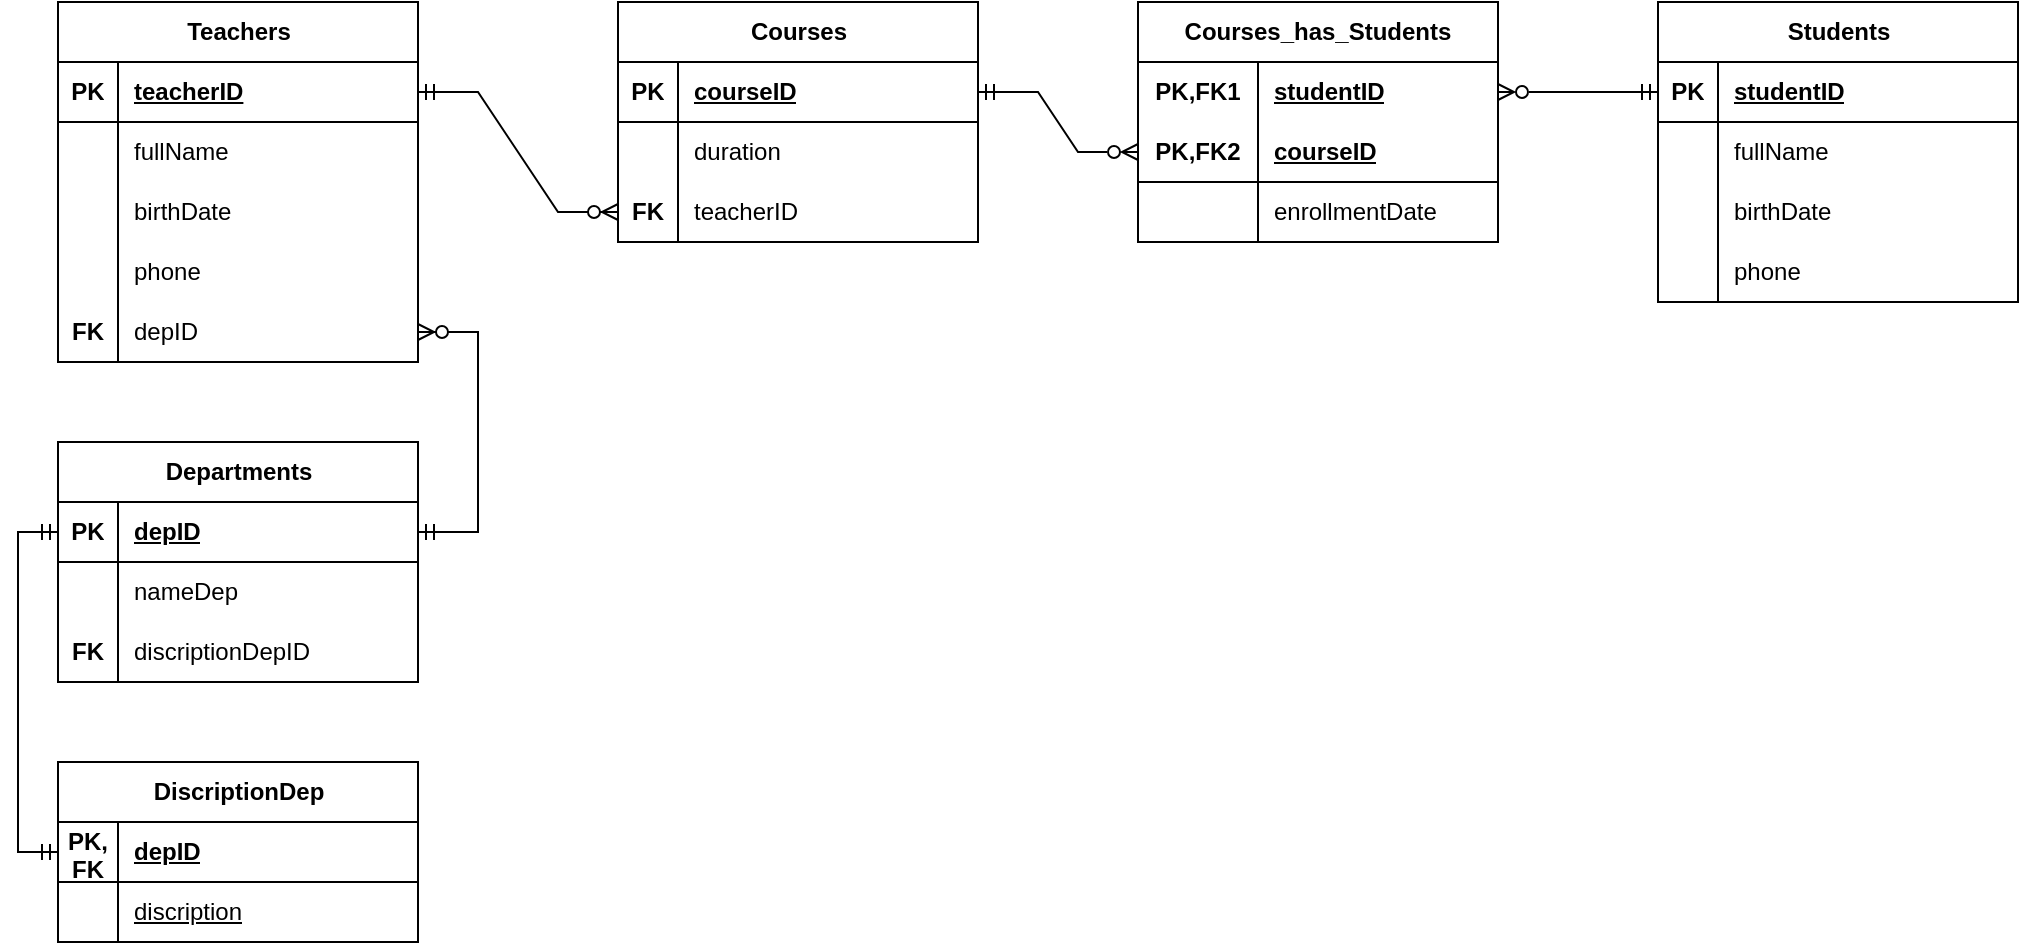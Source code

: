 <mxfile version="24.3.1" type="github" pages="3">
  <diagram name="Задание 1" id="e56a1550-8fbb-45ad-956c-1786394a9013">
    <mxGraphModel dx="1410" dy="769" grid="1" gridSize="10" guides="1" tooltips="1" connect="1" arrows="1" fold="1" page="1" pageScale="1" pageWidth="1100" pageHeight="850" background="none" math="0" shadow="0">
      <root>
        <mxCell id="0" />
        <mxCell id="1" parent="0" />
        <mxCell id="9tTziZL7EPYzG5VLxWPw-1" value="Students" style="shape=table;startSize=30;container=1;collapsible=1;childLayout=tableLayout;fixedRows=1;rowLines=0;fontStyle=1;align=center;resizeLast=1;html=1;" parent="1" vertex="1">
          <mxGeometry x="880" y="120" width="180" height="150" as="geometry" />
        </mxCell>
        <mxCell id="9tTziZL7EPYzG5VLxWPw-2" value="" style="shape=tableRow;horizontal=0;startSize=0;swimlaneHead=0;swimlaneBody=0;fillColor=none;collapsible=0;dropTarget=0;points=[[0,0.5],[1,0.5]];portConstraint=eastwest;top=0;left=0;right=0;bottom=1;" parent="9tTziZL7EPYzG5VLxWPw-1" vertex="1">
          <mxGeometry y="30" width="180" height="30" as="geometry" />
        </mxCell>
        <mxCell id="9tTziZL7EPYzG5VLxWPw-3" value="PK" style="shape=partialRectangle;connectable=0;fillColor=none;top=0;left=0;bottom=0;right=0;fontStyle=1;overflow=hidden;whiteSpace=wrap;html=1;" parent="9tTziZL7EPYzG5VLxWPw-2" vertex="1">
          <mxGeometry width="30" height="30" as="geometry">
            <mxRectangle width="30" height="30" as="alternateBounds" />
          </mxGeometry>
        </mxCell>
        <mxCell id="9tTziZL7EPYzG5VLxWPw-4" value="studentID" style="shape=partialRectangle;connectable=0;fillColor=none;top=0;left=0;bottom=0;right=0;align=left;spacingLeft=6;fontStyle=5;overflow=hidden;whiteSpace=wrap;html=1;" parent="9tTziZL7EPYzG5VLxWPw-2" vertex="1">
          <mxGeometry x="30" width="150" height="30" as="geometry">
            <mxRectangle width="150" height="30" as="alternateBounds" />
          </mxGeometry>
        </mxCell>
        <mxCell id="9tTziZL7EPYzG5VLxWPw-5" value="" style="shape=tableRow;horizontal=0;startSize=0;swimlaneHead=0;swimlaneBody=0;fillColor=none;collapsible=0;dropTarget=0;points=[[0,0.5],[1,0.5]];portConstraint=eastwest;top=0;left=0;right=0;bottom=0;" parent="9tTziZL7EPYzG5VLxWPw-1" vertex="1">
          <mxGeometry y="60" width="180" height="30" as="geometry" />
        </mxCell>
        <mxCell id="9tTziZL7EPYzG5VLxWPw-6" value="" style="shape=partialRectangle;connectable=0;fillColor=none;top=0;left=0;bottom=0;right=0;editable=1;overflow=hidden;whiteSpace=wrap;html=1;" parent="9tTziZL7EPYzG5VLxWPw-5" vertex="1">
          <mxGeometry width="30" height="30" as="geometry">
            <mxRectangle width="30" height="30" as="alternateBounds" />
          </mxGeometry>
        </mxCell>
        <mxCell id="9tTziZL7EPYzG5VLxWPw-7" value="fullName" style="shape=partialRectangle;connectable=0;fillColor=none;top=0;left=0;bottom=0;right=0;align=left;spacingLeft=6;overflow=hidden;whiteSpace=wrap;html=1;" parent="9tTziZL7EPYzG5VLxWPw-5" vertex="1">
          <mxGeometry x="30" width="150" height="30" as="geometry">
            <mxRectangle width="150" height="30" as="alternateBounds" />
          </mxGeometry>
        </mxCell>
        <mxCell id="9tTziZL7EPYzG5VLxWPw-8" value="" style="shape=tableRow;horizontal=0;startSize=0;swimlaneHead=0;swimlaneBody=0;fillColor=none;collapsible=0;dropTarget=0;points=[[0,0.5],[1,0.5]];portConstraint=eastwest;top=0;left=0;right=0;bottom=0;" parent="9tTziZL7EPYzG5VLxWPw-1" vertex="1">
          <mxGeometry y="90" width="180" height="30" as="geometry" />
        </mxCell>
        <mxCell id="9tTziZL7EPYzG5VLxWPw-9" value="" style="shape=partialRectangle;connectable=0;fillColor=none;top=0;left=0;bottom=0;right=0;editable=1;overflow=hidden;whiteSpace=wrap;html=1;" parent="9tTziZL7EPYzG5VLxWPw-8" vertex="1">
          <mxGeometry width="30" height="30" as="geometry">
            <mxRectangle width="30" height="30" as="alternateBounds" />
          </mxGeometry>
        </mxCell>
        <mxCell id="9tTziZL7EPYzG5VLxWPw-10" value="birthDate" style="shape=partialRectangle;connectable=0;fillColor=none;top=0;left=0;bottom=0;right=0;align=left;spacingLeft=6;overflow=hidden;whiteSpace=wrap;html=1;" parent="9tTziZL7EPYzG5VLxWPw-8" vertex="1">
          <mxGeometry x="30" width="150" height="30" as="geometry">
            <mxRectangle width="150" height="30" as="alternateBounds" />
          </mxGeometry>
        </mxCell>
        <mxCell id="9tTziZL7EPYzG5VLxWPw-17" value="" style="shape=tableRow;horizontal=0;startSize=0;swimlaneHead=0;swimlaneBody=0;fillColor=none;collapsible=0;dropTarget=0;points=[[0,0.5],[1,0.5]];portConstraint=eastwest;top=0;left=0;right=0;bottom=0;" parent="9tTziZL7EPYzG5VLxWPw-1" vertex="1">
          <mxGeometry y="120" width="180" height="30" as="geometry" />
        </mxCell>
        <mxCell id="9tTziZL7EPYzG5VLxWPw-18" value="" style="shape=partialRectangle;connectable=0;fillColor=none;top=0;left=0;bottom=0;right=0;editable=1;overflow=hidden;whiteSpace=wrap;html=1;" parent="9tTziZL7EPYzG5VLxWPw-17" vertex="1">
          <mxGeometry width="30" height="30" as="geometry">
            <mxRectangle width="30" height="30" as="alternateBounds" />
          </mxGeometry>
        </mxCell>
        <mxCell id="9tTziZL7EPYzG5VLxWPw-19" value="phone" style="shape=partialRectangle;connectable=0;fillColor=none;top=0;left=0;bottom=0;right=0;align=left;spacingLeft=6;overflow=hidden;whiteSpace=wrap;html=1;" parent="9tTziZL7EPYzG5VLxWPw-17" vertex="1">
          <mxGeometry x="30" width="150" height="30" as="geometry">
            <mxRectangle width="150" height="30" as="alternateBounds" />
          </mxGeometry>
        </mxCell>
        <mxCell id="9tTziZL7EPYzG5VLxWPw-20" value="Teachers" style="shape=table;startSize=30;container=1;collapsible=1;childLayout=tableLayout;fixedRows=1;rowLines=0;fontStyle=1;align=center;resizeLast=1;html=1;" parent="1" vertex="1">
          <mxGeometry x="80" y="120" width="180" height="180" as="geometry" />
        </mxCell>
        <mxCell id="9tTziZL7EPYzG5VLxWPw-21" value="" style="shape=tableRow;horizontal=0;startSize=0;swimlaneHead=0;swimlaneBody=0;fillColor=none;collapsible=0;dropTarget=0;points=[[0,0.5],[1,0.5]];portConstraint=eastwest;top=0;left=0;right=0;bottom=1;" parent="9tTziZL7EPYzG5VLxWPw-20" vertex="1">
          <mxGeometry y="30" width="180" height="30" as="geometry" />
        </mxCell>
        <mxCell id="9tTziZL7EPYzG5VLxWPw-22" value="PK" style="shape=partialRectangle;connectable=0;fillColor=none;top=0;left=0;bottom=0;right=0;fontStyle=1;overflow=hidden;whiteSpace=wrap;html=1;" parent="9tTziZL7EPYzG5VLxWPw-21" vertex="1">
          <mxGeometry width="30" height="30" as="geometry">
            <mxRectangle width="30" height="30" as="alternateBounds" />
          </mxGeometry>
        </mxCell>
        <mxCell id="9tTziZL7EPYzG5VLxWPw-23" value="teacherID" style="shape=partialRectangle;connectable=0;fillColor=none;top=0;left=0;bottom=0;right=0;align=left;spacingLeft=6;fontStyle=5;overflow=hidden;whiteSpace=wrap;html=1;" parent="9tTziZL7EPYzG5VLxWPw-21" vertex="1">
          <mxGeometry x="30" width="150" height="30" as="geometry">
            <mxRectangle width="150" height="30" as="alternateBounds" />
          </mxGeometry>
        </mxCell>
        <mxCell id="9tTziZL7EPYzG5VLxWPw-24" value="" style="shape=tableRow;horizontal=0;startSize=0;swimlaneHead=0;swimlaneBody=0;fillColor=none;collapsible=0;dropTarget=0;points=[[0,0.5],[1,0.5]];portConstraint=eastwest;top=0;left=0;right=0;bottom=0;" parent="9tTziZL7EPYzG5VLxWPw-20" vertex="1">
          <mxGeometry y="60" width="180" height="30" as="geometry" />
        </mxCell>
        <mxCell id="9tTziZL7EPYzG5VLxWPw-25" value="" style="shape=partialRectangle;connectable=0;fillColor=none;top=0;left=0;bottom=0;right=0;editable=1;overflow=hidden;whiteSpace=wrap;html=1;" parent="9tTziZL7EPYzG5VLxWPw-24" vertex="1">
          <mxGeometry width="30" height="30" as="geometry">
            <mxRectangle width="30" height="30" as="alternateBounds" />
          </mxGeometry>
        </mxCell>
        <mxCell id="9tTziZL7EPYzG5VLxWPw-26" value="fullName" style="shape=partialRectangle;connectable=0;fillColor=none;top=0;left=0;bottom=0;right=0;align=left;spacingLeft=6;overflow=hidden;whiteSpace=wrap;html=1;" parent="9tTziZL7EPYzG5VLxWPw-24" vertex="1">
          <mxGeometry x="30" width="150" height="30" as="geometry">
            <mxRectangle width="150" height="30" as="alternateBounds" />
          </mxGeometry>
        </mxCell>
        <mxCell id="9tTziZL7EPYzG5VLxWPw-27" value="" style="shape=tableRow;horizontal=0;startSize=0;swimlaneHead=0;swimlaneBody=0;fillColor=none;collapsible=0;dropTarget=0;points=[[0,0.5],[1,0.5]];portConstraint=eastwest;top=0;left=0;right=0;bottom=0;" parent="9tTziZL7EPYzG5VLxWPw-20" vertex="1">
          <mxGeometry y="90" width="180" height="30" as="geometry" />
        </mxCell>
        <mxCell id="9tTziZL7EPYzG5VLxWPw-28" value="" style="shape=partialRectangle;connectable=0;fillColor=none;top=0;left=0;bottom=0;right=0;editable=1;overflow=hidden;whiteSpace=wrap;html=1;" parent="9tTziZL7EPYzG5VLxWPw-27" vertex="1">
          <mxGeometry width="30" height="30" as="geometry">
            <mxRectangle width="30" height="30" as="alternateBounds" />
          </mxGeometry>
        </mxCell>
        <mxCell id="9tTziZL7EPYzG5VLxWPw-29" value="birthDate" style="shape=partialRectangle;connectable=0;fillColor=none;top=0;left=0;bottom=0;right=0;align=left;spacingLeft=6;overflow=hidden;whiteSpace=wrap;html=1;" parent="9tTziZL7EPYzG5VLxWPw-27" vertex="1">
          <mxGeometry x="30" width="150" height="30" as="geometry">
            <mxRectangle width="150" height="30" as="alternateBounds" />
          </mxGeometry>
        </mxCell>
        <mxCell id="9tTziZL7EPYzG5VLxWPw-30" value="" style="shape=tableRow;horizontal=0;startSize=0;swimlaneHead=0;swimlaneBody=0;fillColor=none;collapsible=0;dropTarget=0;points=[[0,0.5],[1,0.5]];portConstraint=eastwest;top=0;left=0;right=0;bottom=0;" parent="9tTziZL7EPYzG5VLxWPw-20" vertex="1">
          <mxGeometry y="120" width="180" height="30" as="geometry" />
        </mxCell>
        <mxCell id="9tTziZL7EPYzG5VLxWPw-31" value="" style="shape=partialRectangle;connectable=0;fillColor=none;top=0;left=0;bottom=0;right=0;editable=1;overflow=hidden;whiteSpace=wrap;html=1;" parent="9tTziZL7EPYzG5VLxWPw-30" vertex="1">
          <mxGeometry width="30" height="30" as="geometry">
            <mxRectangle width="30" height="30" as="alternateBounds" />
          </mxGeometry>
        </mxCell>
        <mxCell id="9tTziZL7EPYzG5VLxWPw-32" value="phone" style="shape=partialRectangle;connectable=0;fillColor=none;top=0;left=0;bottom=0;right=0;align=left;spacingLeft=6;overflow=hidden;whiteSpace=wrap;html=1;" parent="9tTziZL7EPYzG5VLxWPw-30" vertex="1">
          <mxGeometry x="30" width="150" height="30" as="geometry">
            <mxRectangle width="150" height="30" as="alternateBounds" />
          </mxGeometry>
        </mxCell>
        <mxCell id="9tTziZL7EPYzG5VLxWPw-33" value="" style="shape=tableRow;horizontal=0;startSize=0;swimlaneHead=0;swimlaneBody=0;fillColor=none;collapsible=0;dropTarget=0;points=[[0,0.5],[1,0.5]];portConstraint=eastwest;top=0;left=0;right=0;bottom=0;" parent="9tTziZL7EPYzG5VLxWPw-20" vertex="1">
          <mxGeometry y="150" width="180" height="30" as="geometry" />
        </mxCell>
        <mxCell id="9tTziZL7EPYzG5VLxWPw-34" value="&lt;b&gt;FK&lt;/b&gt;" style="shape=partialRectangle;connectable=0;fillColor=none;top=0;left=0;bottom=0;right=0;editable=1;overflow=hidden;whiteSpace=wrap;html=1;" parent="9tTziZL7EPYzG5VLxWPw-33" vertex="1">
          <mxGeometry width="30" height="30" as="geometry">
            <mxRectangle width="30" height="30" as="alternateBounds" />
          </mxGeometry>
        </mxCell>
        <mxCell id="9tTziZL7EPYzG5VLxWPw-35" value="depID" style="shape=partialRectangle;connectable=0;fillColor=none;top=0;left=0;bottom=0;right=0;align=left;spacingLeft=6;overflow=hidden;whiteSpace=wrap;html=1;" parent="9tTziZL7EPYzG5VLxWPw-33" vertex="1">
          <mxGeometry x="30" width="150" height="30" as="geometry">
            <mxRectangle width="150" height="30" as="alternateBounds" />
          </mxGeometry>
        </mxCell>
        <mxCell id="9tTziZL7EPYzG5VLxWPw-39" value="Courses" style="shape=table;startSize=30;container=1;collapsible=1;childLayout=tableLayout;fixedRows=1;rowLines=0;fontStyle=1;align=center;resizeLast=1;html=1;" parent="1" vertex="1">
          <mxGeometry x="360" y="120" width="180" height="120" as="geometry" />
        </mxCell>
        <mxCell id="9tTziZL7EPYzG5VLxWPw-40" value="" style="shape=tableRow;horizontal=0;startSize=0;swimlaneHead=0;swimlaneBody=0;fillColor=none;collapsible=0;dropTarget=0;points=[[0,0.5],[1,0.5]];portConstraint=eastwest;top=0;left=0;right=0;bottom=1;" parent="9tTziZL7EPYzG5VLxWPw-39" vertex="1">
          <mxGeometry y="30" width="180" height="30" as="geometry" />
        </mxCell>
        <mxCell id="9tTziZL7EPYzG5VLxWPw-41" value="PK" style="shape=partialRectangle;connectable=0;fillColor=none;top=0;left=0;bottom=0;right=0;fontStyle=1;overflow=hidden;whiteSpace=wrap;html=1;" parent="9tTziZL7EPYzG5VLxWPw-40" vertex="1">
          <mxGeometry width="30" height="30" as="geometry">
            <mxRectangle width="30" height="30" as="alternateBounds" />
          </mxGeometry>
        </mxCell>
        <mxCell id="9tTziZL7EPYzG5VLxWPw-42" value="courseID" style="shape=partialRectangle;connectable=0;fillColor=none;top=0;left=0;bottom=0;right=0;align=left;spacingLeft=6;fontStyle=5;overflow=hidden;whiteSpace=wrap;html=1;" parent="9tTziZL7EPYzG5VLxWPw-40" vertex="1">
          <mxGeometry x="30" width="150" height="30" as="geometry">
            <mxRectangle width="150" height="30" as="alternateBounds" />
          </mxGeometry>
        </mxCell>
        <mxCell id="9tTziZL7EPYzG5VLxWPw-43" value="" style="shape=tableRow;horizontal=0;startSize=0;swimlaneHead=0;swimlaneBody=0;fillColor=none;collapsible=0;dropTarget=0;points=[[0,0.5],[1,0.5]];portConstraint=eastwest;top=0;left=0;right=0;bottom=0;" parent="9tTziZL7EPYzG5VLxWPw-39" vertex="1">
          <mxGeometry y="60" width="180" height="30" as="geometry" />
        </mxCell>
        <mxCell id="9tTziZL7EPYzG5VLxWPw-44" value="" style="shape=partialRectangle;connectable=0;fillColor=none;top=0;left=0;bottom=0;right=0;editable=1;overflow=hidden;whiteSpace=wrap;html=1;" parent="9tTziZL7EPYzG5VLxWPw-43" vertex="1">
          <mxGeometry width="30" height="30" as="geometry">
            <mxRectangle width="30" height="30" as="alternateBounds" />
          </mxGeometry>
        </mxCell>
        <mxCell id="9tTziZL7EPYzG5VLxWPw-45" value="duration" style="shape=partialRectangle;connectable=0;fillColor=none;top=0;left=0;bottom=0;right=0;align=left;spacingLeft=6;overflow=hidden;whiteSpace=wrap;html=1;" parent="9tTziZL7EPYzG5VLxWPw-43" vertex="1">
          <mxGeometry x="30" width="150" height="30" as="geometry">
            <mxRectangle width="150" height="30" as="alternateBounds" />
          </mxGeometry>
        </mxCell>
        <mxCell id="9tTziZL7EPYzG5VLxWPw-87" value="" style="shape=tableRow;horizontal=0;startSize=0;swimlaneHead=0;swimlaneBody=0;fillColor=none;collapsible=0;dropTarget=0;points=[[0,0.5],[1,0.5]];portConstraint=eastwest;top=0;left=0;right=0;bottom=0;" parent="9tTziZL7EPYzG5VLxWPw-39" vertex="1">
          <mxGeometry y="90" width="180" height="30" as="geometry" />
        </mxCell>
        <mxCell id="9tTziZL7EPYzG5VLxWPw-88" value="&lt;b&gt;FK&lt;/b&gt;" style="shape=partialRectangle;connectable=0;fillColor=none;top=0;left=0;bottom=0;right=0;editable=1;overflow=hidden;whiteSpace=wrap;html=1;" parent="9tTziZL7EPYzG5VLxWPw-87" vertex="1">
          <mxGeometry width="30" height="30" as="geometry">
            <mxRectangle width="30" height="30" as="alternateBounds" />
          </mxGeometry>
        </mxCell>
        <mxCell id="9tTziZL7EPYzG5VLxWPw-89" value="teacherID" style="shape=partialRectangle;connectable=0;fillColor=none;top=0;left=0;bottom=0;right=0;align=left;spacingLeft=6;overflow=hidden;whiteSpace=wrap;html=1;" parent="9tTziZL7EPYzG5VLxWPw-87" vertex="1">
          <mxGeometry x="30" width="150" height="30" as="geometry">
            <mxRectangle width="150" height="30" as="alternateBounds" />
          </mxGeometry>
        </mxCell>
        <mxCell id="9tTziZL7EPYzG5VLxWPw-69" value="&lt;span style=&quot;text-wrap: nowrap;&quot;&gt;Courses_has_Students&lt;/span&gt;" style="shape=table;startSize=30;container=1;collapsible=1;childLayout=tableLayout;fixedRows=1;rowLines=0;fontStyle=1;align=center;resizeLast=1;html=1;whiteSpace=wrap;" parent="1" vertex="1">
          <mxGeometry x="620" y="120" width="180" height="120" as="geometry" />
        </mxCell>
        <mxCell id="9tTziZL7EPYzG5VLxWPw-70" value="" style="shape=tableRow;horizontal=0;startSize=0;swimlaneHead=0;swimlaneBody=0;fillColor=none;collapsible=0;dropTarget=0;points=[[0,0.5],[1,0.5]];portConstraint=eastwest;top=0;left=0;right=0;bottom=0;html=1;" parent="9tTziZL7EPYzG5VLxWPw-69" vertex="1">
          <mxGeometry y="30" width="180" height="30" as="geometry" />
        </mxCell>
        <mxCell id="9tTziZL7EPYzG5VLxWPw-71" value="PK,FK1" style="shape=partialRectangle;connectable=0;fillColor=none;top=0;left=0;bottom=0;right=0;fontStyle=1;overflow=hidden;html=1;whiteSpace=wrap;" parent="9tTziZL7EPYzG5VLxWPw-70" vertex="1">
          <mxGeometry width="60" height="30" as="geometry">
            <mxRectangle width="60" height="30" as="alternateBounds" />
          </mxGeometry>
        </mxCell>
        <mxCell id="9tTziZL7EPYzG5VLxWPw-72" value="studentID" style="shape=partialRectangle;connectable=0;fillColor=none;top=0;left=0;bottom=0;right=0;align=left;spacingLeft=6;fontStyle=5;overflow=hidden;html=1;whiteSpace=wrap;" parent="9tTziZL7EPYzG5VLxWPw-70" vertex="1">
          <mxGeometry x="60" width="120" height="30" as="geometry">
            <mxRectangle width="120" height="30" as="alternateBounds" />
          </mxGeometry>
        </mxCell>
        <mxCell id="9tTziZL7EPYzG5VLxWPw-73" value="" style="shape=tableRow;horizontal=0;startSize=0;swimlaneHead=0;swimlaneBody=0;fillColor=none;collapsible=0;dropTarget=0;points=[[0,0.5],[1,0.5]];portConstraint=eastwest;top=0;left=0;right=0;bottom=1;html=1;" parent="9tTziZL7EPYzG5VLxWPw-69" vertex="1">
          <mxGeometry y="60" width="180" height="30" as="geometry" />
        </mxCell>
        <mxCell id="9tTziZL7EPYzG5VLxWPw-74" value="PK,FK2" style="shape=partialRectangle;connectable=0;fillColor=none;top=0;left=0;bottom=0;right=0;fontStyle=1;overflow=hidden;html=1;whiteSpace=wrap;" parent="9tTziZL7EPYzG5VLxWPw-73" vertex="1">
          <mxGeometry width="60" height="30" as="geometry">
            <mxRectangle width="60" height="30" as="alternateBounds" />
          </mxGeometry>
        </mxCell>
        <mxCell id="9tTziZL7EPYzG5VLxWPw-75" value="courseID" style="shape=partialRectangle;connectable=0;fillColor=none;top=0;left=0;bottom=0;right=0;align=left;spacingLeft=6;fontStyle=5;overflow=hidden;html=1;whiteSpace=wrap;" parent="9tTziZL7EPYzG5VLxWPw-73" vertex="1">
          <mxGeometry x="60" width="120" height="30" as="geometry">
            <mxRectangle width="120" height="30" as="alternateBounds" />
          </mxGeometry>
        </mxCell>
        <mxCell id="9tTziZL7EPYzG5VLxWPw-76" value="" style="shape=tableRow;horizontal=0;startSize=0;swimlaneHead=0;swimlaneBody=0;fillColor=none;collapsible=0;dropTarget=0;points=[[0,0.5],[1,0.5]];portConstraint=eastwest;top=0;left=0;right=0;bottom=0;html=1;" parent="9tTziZL7EPYzG5VLxWPw-69" vertex="1">
          <mxGeometry y="90" width="180" height="30" as="geometry" />
        </mxCell>
        <mxCell id="9tTziZL7EPYzG5VLxWPw-77" value="" style="shape=partialRectangle;connectable=0;fillColor=none;top=0;left=0;bottom=0;right=0;editable=1;overflow=hidden;html=1;whiteSpace=wrap;" parent="9tTziZL7EPYzG5VLxWPw-76" vertex="1">
          <mxGeometry width="60" height="30" as="geometry">
            <mxRectangle width="60" height="30" as="alternateBounds" />
          </mxGeometry>
        </mxCell>
        <mxCell id="9tTziZL7EPYzG5VLxWPw-78" value="enrollmentDate" style="shape=partialRectangle;connectable=0;fillColor=none;top=0;left=0;bottom=0;right=0;align=left;spacingLeft=6;overflow=hidden;html=1;whiteSpace=wrap;" parent="9tTziZL7EPYzG5VLxWPw-76" vertex="1">
          <mxGeometry x="60" width="120" height="30" as="geometry">
            <mxRectangle width="120" height="30" as="alternateBounds" />
          </mxGeometry>
        </mxCell>
        <mxCell id="9tTziZL7EPYzG5VLxWPw-86" value="" style="edgeStyle=entityRelationEdgeStyle;fontSize=12;html=1;endArrow=ERzeroToMany;startArrow=ERmandOne;rounded=0;entryX=1;entryY=0.5;entryDx=0;entryDy=0;exitX=1;exitY=0.5;exitDx=0;exitDy=0;" parent="1" source="a6rXv7iLlsb2_Hz-fF5J-2" target="9tTziZL7EPYzG5VLxWPw-33" edge="1">
          <mxGeometry width="100" height="100" relative="1" as="geometry">
            <mxPoint x="300" y="380" as="sourcePoint" />
            <mxPoint x="440" y="320" as="targetPoint" />
          </mxGeometry>
        </mxCell>
        <mxCell id="9tTziZL7EPYzG5VLxWPw-90" value="" style="edgeStyle=entityRelationEdgeStyle;fontSize=12;html=1;endArrow=ERzeroToMany;startArrow=ERmandOne;rounded=0;exitX=1;exitY=0.5;exitDx=0;exitDy=0;entryX=0;entryY=0.5;entryDx=0;entryDy=0;" parent="1" source="9tTziZL7EPYzG5VLxWPw-21" target="9tTziZL7EPYzG5VLxWPw-87" edge="1">
          <mxGeometry width="100" height="100" relative="1" as="geometry">
            <mxPoint x="280" y="140" as="sourcePoint" />
            <mxPoint x="380" y="40" as="targetPoint" />
          </mxGeometry>
        </mxCell>
        <mxCell id="9tTziZL7EPYzG5VLxWPw-94" value="" style="edgeStyle=entityRelationEdgeStyle;fontSize=12;html=1;endArrow=ERzeroToMany;startArrow=ERmandOne;rounded=0;exitX=1;exitY=0.5;exitDx=0;exitDy=0;entryX=0;entryY=0.5;entryDx=0;entryDy=0;endFill=0;" parent="1" source="9tTziZL7EPYzG5VLxWPw-40" target="9tTziZL7EPYzG5VLxWPw-73" edge="1">
          <mxGeometry width="100" height="100" relative="1" as="geometry">
            <mxPoint x="550" y="165" as="sourcePoint" />
            <mxPoint x="590" y="220" as="targetPoint" />
          </mxGeometry>
        </mxCell>
        <mxCell id="9tTziZL7EPYzG5VLxWPw-95" value="" style="edgeStyle=entityRelationEdgeStyle;fontSize=12;html=1;endArrow=ERzeroToMany;startArrow=ERmandOne;rounded=0;exitX=0;exitY=0.5;exitDx=0;exitDy=0;entryX=1;entryY=0.5;entryDx=0;entryDy=0;endFill=0;" parent="1" source="9tTziZL7EPYzG5VLxWPw-2" target="9tTziZL7EPYzG5VLxWPw-70" edge="1">
          <mxGeometry width="100" height="100" relative="1" as="geometry">
            <mxPoint x="820" y="290" as="sourcePoint" />
            <mxPoint x="900" y="320" as="targetPoint" />
            <Array as="points">
              <mxPoint x="880" y="405" />
            </Array>
          </mxGeometry>
        </mxCell>
        <mxCell id="a6rXv7iLlsb2_Hz-fF5J-1" value="Departments" style="shape=table;startSize=30;container=1;collapsible=1;childLayout=tableLayout;fixedRows=1;rowLines=0;fontStyle=1;align=center;resizeLast=1;html=1;" parent="1" vertex="1">
          <mxGeometry x="80" y="340" width="180" height="120" as="geometry" />
        </mxCell>
        <mxCell id="a6rXv7iLlsb2_Hz-fF5J-2" value="" style="shape=tableRow;horizontal=0;startSize=0;swimlaneHead=0;swimlaneBody=0;fillColor=none;collapsible=0;dropTarget=0;points=[[0,0.5],[1,0.5]];portConstraint=eastwest;top=0;left=0;right=0;bottom=1;" parent="a6rXv7iLlsb2_Hz-fF5J-1" vertex="1">
          <mxGeometry y="30" width="180" height="30" as="geometry" />
        </mxCell>
        <mxCell id="a6rXv7iLlsb2_Hz-fF5J-3" value="PK" style="shape=partialRectangle;connectable=0;fillColor=none;top=0;left=0;bottom=0;right=0;fontStyle=1;overflow=hidden;whiteSpace=wrap;html=1;" parent="a6rXv7iLlsb2_Hz-fF5J-2" vertex="1">
          <mxGeometry width="30" height="30" as="geometry">
            <mxRectangle width="30" height="30" as="alternateBounds" />
          </mxGeometry>
        </mxCell>
        <mxCell id="a6rXv7iLlsb2_Hz-fF5J-4" value="depID" style="shape=partialRectangle;connectable=0;fillColor=none;top=0;left=0;bottom=0;right=0;align=left;spacingLeft=6;fontStyle=5;overflow=hidden;whiteSpace=wrap;html=1;" parent="a6rXv7iLlsb2_Hz-fF5J-2" vertex="1">
          <mxGeometry x="30" width="150" height="30" as="geometry">
            <mxRectangle width="150" height="30" as="alternateBounds" />
          </mxGeometry>
        </mxCell>
        <mxCell id="a6rXv7iLlsb2_Hz-fF5J-5" value="" style="shape=tableRow;horizontal=0;startSize=0;swimlaneHead=0;swimlaneBody=0;fillColor=none;collapsible=0;dropTarget=0;points=[[0,0.5],[1,0.5]];portConstraint=eastwest;top=0;left=0;right=0;bottom=0;" parent="a6rXv7iLlsb2_Hz-fF5J-1" vertex="1">
          <mxGeometry y="60" width="180" height="30" as="geometry" />
        </mxCell>
        <mxCell id="a6rXv7iLlsb2_Hz-fF5J-6" value="" style="shape=partialRectangle;connectable=0;fillColor=none;top=0;left=0;bottom=0;right=0;editable=1;overflow=hidden;whiteSpace=wrap;html=1;" parent="a6rXv7iLlsb2_Hz-fF5J-5" vertex="1">
          <mxGeometry width="30" height="30" as="geometry">
            <mxRectangle width="30" height="30" as="alternateBounds" />
          </mxGeometry>
        </mxCell>
        <mxCell id="a6rXv7iLlsb2_Hz-fF5J-7" value="nameDep" style="shape=partialRectangle;connectable=0;fillColor=none;top=0;left=0;bottom=0;right=0;align=left;spacingLeft=6;overflow=hidden;whiteSpace=wrap;html=1;" parent="a6rXv7iLlsb2_Hz-fF5J-5" vertex="1">
          <mxGeometry x="30" width="150" height="30" as="geometry">
            <mxRectangle width="150" height="30" as="alternateBounds" />
          </mxGeometry>
        </mxCell>
        <mxCell id="a6rXv7iLlsb2_Hz-fF5J-8" value="" style="shape=tableRow;horizontal=0;startSize=0;swimlaneHead=0;swimlaneBody=0;fillColor=none;collapsible=0;dropTarget=0;points=[[0,0.5],[1,0.5]];portConstraint=eastwest;top=0;left=0;right=0;bottom=0;" parent="a6rXv7iLlsb2_Hz-fF5J-1" vertex="1">
          <mxGeometry y="90" width="180" height="30" as="geometry" />
        </mxCell>
        <mxCell id="a6rXv7iLlsb2_Hz-fF5J-9" value="&lt;b&gt;FK&lt;/b&gt;" style="shape=partialRectangle;connectable=0;fillColor=none;top=0;left=0;bottom=0;right=0;editable=1;overflow=hidden;whiteSpace=wrap;html=1;" parent="a6rXv7iLlsb2_Hz-fF5J-8" vertex="1">
          <mxGeometry width="30" height="30" as="geometry">
            <mxRectangle width="30" height="30" as="alternateBounds" />
          </mxGeometry>
        </mxCell>
        <mxCell id="a6rXv7iLlsb2_Hz-fF5J-10" value="discriptionDepID" style="shape=partialRectangle;connectable=0;fillColor=none;top=0;left=0;bottom=0;right=0;align=left;spacingLeft=6;overflow=hidden;whiteSpace=wrap;html=1;" parent="a6rXv7iLlsb2_Hz-fF5J-8" vertex="1">
          <mxGeometry x="30" width="150" height="30" as="geometry">
            <mxRectangle width="150" height="30" as="alternateBounds" />
          </mxGeometry>
        </mxCell>
        <mxCell id="a6rXv7iLlsb2_Hz-fF5J-11" value="DiscriptionDep" style="shape=table;startSize=30;container=1;collapsible=1;childLayout=tableLayout;fixedRows=1;rowLines=0;fontStyle=1;align=center;resizeLast=1;html=1;" parent="1" vertex="1">
          <mxGeometry x="80" y="500" width="180" height="90" as="geometry" />
        </mxCell>
        <mxCell id="a6rXv7iLlsb2_Hz-fF5J-12" value="" style="shape=tableRow;horizontal=0;startSize=0;swimlaneHead=0;swimlaneBody=0;fillColor=none;collapsible=0;dropTarget=0;points=[[0,0.5],[1,0.5]];portConstraint=eastwest;top=0;left=0;right=0;bottom=1;" parent="a6rXv7iLlsb2_Hz-fF5J-11" vertex="1">
          <mxGeometry y="30" width="180" height="30" as="geometry" />
        </mxCell>
        <mxCell id="a6rXv7iLlsb2_Hz-fF5J-13" value="PK, FK" style="shape=partialRectangle;connectable=0;fillColor=none;top=0;left=0;bottom=0;right=0;fontStyle=1;overflow=hidden;whiteSpace=wrap;html=1;" parent="a6rXv7iLlsb2_Hz-fF5J-12" vertex="1">
          <mxGeometry width="30" height="30" as="geometry">
            <mxRectangle width="30" height="30" as="alternateBounds" />
          </mxGeometry>
        </mxCell>
        <mxCell id="a6rXv7iLlsb2_Hz-fF5J-14" value="depID" style="shape=partialRectangle;connectable=0;fillColor=none;top=0;left=0;bottom=0;right=0;align=left;spacingLeft=6;fontStyle=5;overflow=hidden;whiteSpace=wrap;html=1;" parent="a6rXv7iLlsb2_Hz-fF5J-12" vertex="1">
          <mxGeometry x="30" width="150" height="30" as="geometry">
            <mxRectangle width="150" height="30" as="alternateBounds" />
          </mxGeometry>
        </mxCell>
        <mxCell id="a6rXv7iLlsb2_Hz-fF5J-15" value="" style="shape=tableRow;horizontal=0;startSize=0;swimlaneHead=0;swimlaneBody=0;fillColor=none;collapsible=0;dropTarget=0;points=[[0,0.5],[1,0.5]];portConstraint=eastwest;top=0;left=0;right=0;bottom=0;" parent="a6rXv7iLlsb2_Hz-fF5J-11" vertex="1">
          <mxGeometry y="60" width="180" height="30" as="geometry" />
        </mxCell>
        <mxCell id="a6rXv7iLlsb2_Hz-fF5J-16" value="" style="shape=partialRectangle;connectable=0;fillColor=none;top=0;left=0;bottom=0;right=0;editable=1;overflow=hidden;whiteSpace=wrap;html=1;" parent="a6rXv7iLlsb2_Hz-fF5J-15" vertex="1">
          <mxGeometry width="30" height="30" as="geometry">
            <mxRectangle width="30" height="30" as="alternateBounds" />
          </mxGeometry>
        </mxCell>
        <mxCell id="a6rXv7iLlsb2_Hz-fF5J-17" value="&lt;span style=&quot;text-decoration-line: underline;&quot;&gt;discription&lt;/span&gt;" style="shape=partialRectangle;connectable=0;fillColor=none;top=0;left=0;bottom=0;right=0;align=left;spacingLeft=6;overflow=hidden;whiteSpace=wrap;html=1;" parent="a6rXv7iLlsb2_Hz-fF5J-15" vertex="1">
          <mxGeometry x="30" width="150" height="30" as="geometry">
            <mxRectangle width="150" height="30" as="alternateBounds" />
          </mxGeometry>
        </mxCell>
        <mxCell id="a6rXv7iLlsb2_Hz-fF5J-18" value="" style="edgeStyle=orthogonalEdgeStyle;fontSize=12;html=1;endArrow=ERmandOne;startArrow=ERmandOne;rounded=0;entryX=0;entryY=0.5;entryDx=0;entryDy=0;exitX=0;exitY=0.5;exitDx=0;exitDy=0;" parent="1" source="a6rXv7iLlsb2_Hz-fF5J-2" target="a6rXv7iLlsb2_Hz-fF5J-12" edge="1">
          <mxGeometry width="100" height="100" relative="1" as="geometry">
            <mxPoint x="360" y="430" as="sourcePoint" />
            <mxPoint x="330" y="460" as="targetPoint" />
            <Array as="points">
              <mxPoint x="60" y="385" />
              <mxPoint x="60" y="545" />
            </Array>
          </mxGeometry>
        </mxCell>
      </root>
    </mxGraphModel>
  </diagram>
  <diagram id="jJeGYuvR4Qz7gAg74rwd" name="Задание 2">
    <mxGraphModel dx="1410" dy="769" grid="1" gridSize="10" guides="1" tooltips="1" connect="1" arrows="1" fold="1" page="1" pageScale="1" pageWidth="827" pageHeight="1169" math="0" shadow="0">
      <root>
        <mxCell id="0" />
        <mxCell id="1" parent="0" />
        <mxCell id="7wib86mUc-bFMQVuRZ34-1" value="Students" style="shape=table;startSize=30;container=1;collapsible=1;childLayout=tableLayout;fixedRows=1;rowLines=0;fontStyle=1;align=center;resizeLast=1;html=1;" parent="1" vertex="1">
          <mxGeometry x="880" y="120" width="180" height="150" as="geometry" />
        </mxCell>
        <mxCell id="7wib86mUc-bFMQVuRZ34-2" value="" style="shape=tableRow;horizontal=0;startSize=0;swimlaneHead=0;swimlaneBody=0;fillColor=none;collapsible=0;dropTarget=0;points=[[0,0.5],[1,0.5]];portConstraint=eastwest;top=0;left=0;right=0;bottom=1;" parent="7wib86mUc-bFMQVuRZ34-1" vertex="1">
          <mxGeometry y="30" width="180" height="30" as="geometry" />
        </mxCell>
        <mxCell id="7wib86mUc-bFMQVuRZ34-3" value="PK" style="shape=partialRectangle;connectable=0;fillColor=none;top=0;left=0;bottom=0;right=0;fontStyle=1;overflow=hidden;whiteSpace=wrap;html=1;" parent="7wib86mUc-bFMQVuRZ34-2" vertex="1">
          <mxGeometry width="30" height="30" as="geometry">
            <mxRectangle width="30" height="30" as="alternateBounds" />
          </mxGeometry>
        </mxCell>
        <mxCell id="7wib86mUc-bFMQVuRZ34-4" value="studentID" style="shape=partialRectangle;connectable=0;fillColor=none;top=0;left=0;bottom=0;right=0;align=left;spacingLeft=6;fontStyle=5;overflow=hidden;whiteSpace=wrap;html=1;" parent="7wib86mUc-bFMQVuRZ34-2" vertex="1">
          <mxGeometry x="30" width="150" height="30" as="geometry">
            <mxRectangle width="150" height="30" as="alternateBounds" />
          </mxGeometry>
        </mxCell>
        <mxCell id="7wib86mUc-bFMQVuRZ34-5" value="" style="shape=tableRow;horizontal=0;startSize=0;swimlaneHead=0;swimlaneBody=0;fillColor=none;collapsible=0;dropTarget=0;points=[[0,0.5],[1,0.5]];portConstraint=eastwest;top=0;left=0;right=0;bottom=0;" parent="7wib86mUc-bFMQVuRZ34-1" vertex="1">
          <mxGeometry y="60" width="180" height="30" as="geometry" />
        </mxCell>
        <mxCell id="7wib86mUc-bFMQVuRZ34-6" value="" style="shape=partialRectangle;connectable=0;fillColor=none;top=0;left=0;bottom=0;right=0;editable=1;overflow=hidden;whiteSpace=wrap;html=1;" parent="7wib86mUc-bFMQVuRZ34-5" vertex="1">
          <mxGeometry width="30" height="30" as="geometry">
            <mxRectangle width="30" height="30" as="alternateBounds" />
          </mxGeometry>
        </mxCell>
        <mxCell id="7wib86mUc-bFMQVuRZ34-7" value="fullName" style="shape=partialRectangle;connectable=0;fillColor=none;top=0;left=0;bottom=0;right=0;align=left;spacingLeft=6;overflow=hidden;whiteSpace=wrap;html=1;" parent="7wib86mUc-bFMQVuRZ34-5" vertex="1">
          <mxGeometry x="30" width="150" height="30" as="geometry">
            <mxRectangle width="150" height="30" as="alternateBounds" />
          </mxGeometry>
        </mxCell>
        <mxCell id="7wib86mUc-bFMQVuRZ34-8" value="" style="shape=tableRow;horizontal=0;startSize=0;swimlaneHead=0;swimlaneBody=0;fillColor=none;collapsible=0;dropTarget=0;points=[[0,0.5],[1,0.5]];portConstraint=eastwest;top=0;left=0;right=0;bottom=0;" parent="7wib86mUc-bFMQVuRZ34-1" vertex="1">
          <mxGeometry y="90" width="180" height="30" as="geometry" />
        </mxCell>
        <mxCell id="7wib86mUc-bFMQVuRZ34-9" value="" style="shape=partialRectangle;connectable=0;fillColor=none;top=0;left=0;bottom=0;right=0;editable=1;overflow=hidden;whiteSpace=wrap;html=1;" parent="7wib86mUc-bFMQVuRZ34-8" vertex="1">
          <mxGeometry width="30" height="30" as="geometry">
            <mxRectangle width="30" height="30" as="alternateBounds" />
          </mxGeometry>
        </mxCell>
        <mxCell id="7wib86mUc-bFMQVuRZ34-10" value="birthDate" style="shape=partialRectangle;connectable=0;fillColor=none;top=0;left=0;bottom=0;right=0;align=left;spacingLeft=6;overflow=hidden;whiteSpace=wrap;html=1;" parent="7wib86mUc-bFMQVuRZ34-8" vertex="1">
          <mxGeometry x="30" width="150" height="30" as="geometry">
            <mxRectangle width="150" height="30" as="alternateBounds" />
          </mxGeometry>
        </mxCell>
        <mxCell id="7wib86mUc-bFMQVuRZ34-11" value="" style="shape=tableRow;horizontal=0;startSize=0;swimlaneHead=0;swimlaneBody=0;fillColor=none;collapsible=0;dropTarget=0;points=[[0,0.5],[1,0.5]];portConstraint=eastwest;top=0;left=0;right=0;bottom=0;" parent="7wib86mUc-bFMQVuRZ34-1" vertex="1">
          <mxGeometry y="120" width="180" height="30" as="geometry" />
        </mxCell>
        <mxCell id="7wib86mUc-bFMQVuRZ34-12" value="" style="shape=partialRectangle;connectable=0;fillColor=none;top=0;left=0;bottom=0;right=0;editable=1;overflow=hidden;whiteSpace=wrap;html=1;" parent="7wib86mUc-bFMQVuRZ34-11" vertex="1">
          <mxGeometry width="30" height="30" as="geometry">
            <mxRectangle width="30" height="30" as="alternateBounds" />
          </mxGeometry>
        </mxCell>
        <mxCell id="7wib86mUc-bFMQVuRZ34-13" value="phone" style="shape=partialRectangle;connectable=0;fillColor=none;top=0;left=0;bottom=0;right=0;align=left;spacingLeft=6;overflow=hidden;whiteSpace=wrap;html=1;" parent="7wib86mUc-bFMQVuRZ34-11" vertex="1">
          <mxGeometry x="30" width="150" height="30" as="geometry">
            <mxRectangle width="150" height="30" as="alternateBounds" />
          </mxGeometry>
        </mxCell>
        <mxCell id="7wib86mUc-bFMQVuRZ34-14" value="Teachers" style="shape=table;startSize=30;container=1;collapsible=1;childLayout=tableLayout;fixedRows=1;rowLines=0;fontStyle=1;align=center;resizeLast=1;html=1;" parent="1" vertex="1">
          <mxGeometry x="80" y="120" width="180" height="180" as="geometry" />
        </mxCell>
        <mxCell id="7wib86mUc-bFMQVuRZ34-15" value="" style="shape=tableRow;horizontal=0;startSize=0;swimlaneHead=0;swimlaneBody=0;fillColor=none;collapsible=0;dropTarget=0;points=[[0,0.5],[1,0.5]];portConstraint=eastwest;top=0;left=0;right=0;bottom=1;" parent="7wib86mUc-bFMQVuRZ34-14" vertex="1">
          <mxGeometry y="30" width="180" height="30" as="geometry" />
        </mxCell>
        <mxCell id="7wib86mUc-bFMQVuRZ34-16" value="PK" style="shape=partialRectangle;connectable=0;fillColor=none;top=0;left=0;bottom=0;right=0;fontStyle=1;overflow=hidden;whiteSpace=wrap;html=1;" parent="7wib86mUc-bFMQVuRZ34-15" vertex="1">
          <mxGeometry width="30" height="30" as="geometry">
            <mxRectangle width="30" height="30" as="alternateBounds" />
          </mxGeometry>
        </mxCell>
        <mxCell id="7wib86mUc-bFMQVuRZ34-17" value="teacherID" style="shape=partialRectangle;connectable=0;fillColor=none;top=0;left=0;bottom=0;right=0;align=left;spacingLeft=6;fontStyle=5;overflow=hidden;whiteSpace=wrap;html=1;" parent="7wib86mUc-bFMQVuRZ34-15" vertex="1">
          <mxGeometry x="30" width="150" height="30" as="geometry">
            <mxRectangle width="150" height="30" as="alternateBounds" />
          </mxGeometry>
        </mxCell>
        <mxCell id="7wib86mUc-bFMQVuRZ34-18" value="" style="shape=tableRow;horizontal=0;startSize=0;swimlaneHead=0;swimlaneBody=0;fillColor=none;collapsible=0;dropTarget=0;points=[[0,0.5],[1,0.5]];portConstraint=eastwest;top=0;left=0;right=0;bottom=0;" parent="7wib86mUc-bFMQVuRZ34-14" vertex="1">
          <mxGeometry y="60" width="180" height="30" as="geometry" />
        </mxCell>
        <mxCell id="7wib86mUc-bFMQVuRZ34-19" value="" style="shape=partialRectangle;connectable=0;fillColor=none;top=0;left=0;bottom=0;right=0;editable=1;overflow=hidden;whiteSpace=wrap;html=1;" parent="7wib86mUc-bFMQVuRZ34-18" vertex="1">
          <mxGeometry width="30" height="30" as="geometry">
            <mxRectangle width="30" height="30" as="alternateBounds" />
          </mxGeometry>
        </mxCell>
        <mxCell id="7wib86mUc-bFMQVuRZ34-20" value="fullName" style="shape=partialRectangle;connectable=0;fillColor=none;top=0;left=0;bottom=0;right=0;align=left;spacingLeft=6;overflow=hidden;whiteSpace=wrap;html=1;" parent="7wib86mUc-bFMQVuRZ34-18" vertex="1">
          <mxGeometry x="30" width="150" height="30" as="geometry">
            <mxRectangle width="150" height="30" as="alternateBounds" />
          </mxGeometry>
        </mxCell>
        <mxCell id="7wib86mUc-bFMQVuRZ34-21" value="" style="shape=tableRow;horizontal=0;startSize=0;swimlaneHead=0;swimlaneBody=0;fillColor=none;collapsible=0;dropTarget=0;points=[[0,0.5],[1,0.5]];portConstraint=eastwest;top=0;left=0;right=0;bottom=0;" parent="7wib86mUc-bFMQVuRZ34-14" vertex="1">
          <mxGeometry y="90" width="180" height="30" as="geometry" />
        </mxCell>
        <mxCell id="7wib86mUc-bFMQVuRZ34-22" value="" style="shape=partialRectangle;connectable=0;fillColor=none;top=0;left=0;bottom=0;right=0;editable=1;overflow=hidden;whiteSpace=wrap;html=1;" parent="7wib86mUc-bFMQVuRZ34-21" vertex="1">
          <mxGeometry width="30" height="30" as="geometry">
            <mxRectangle width="30" height="30" as="alternateBounds" />
          </mxGeometry>
        </mxCell>
        <mxCell id="7wib86mUc-bFMQVuRZ34-23" value="birthDate" style="shape=partialRectangle;connectable=0;fillColor=none;top=0;left=0;bottom=0;right=0;align=left;spacingLeft=6;overflow=hidden;whiteSpace=wrap;html=1;" parent="7wib86mUc-bFMQVuRZ34-21" vertex="1">
          <mxGeometry x="30" width="150" height="30" as="geometry">
            <mxRectangle width="150" height="30" as="alternateBounds" />
          </mxGeometry>
        </mxCell>
        <mxCell id="7wib86mUc-bFMQVuRZ34-24" value="" style="shape=tableRow;horizontal=0;startSize=0;swimlaneHead=0;swimlaneBody=0;fillColor=none;collapsible=0;dropTarget=0;points=[[0,0.5],[1,0.5]];portConstraint=eastwest;top=0;left=0;right=0;bottom=0;" parent="7wib86mUc-bFMQVuRZ34-14" vertex="1">
          <mxGeometry y="120" width="180" height="30" as="geometry" />
        </mxCell>
        <mxCell id="7wib86mUc-bFMQVuRZ34-25" value="" style="shape=partialRectangle;connectable=0;fillColor=none;top=0;left=0;bottom=0;right=0;editable=1;overflow=hidden;whiteSpace=wrap;html=1;" parent="7wib86mUc-bFMQVuRZ34-24" vertex="1">
          <mxGeometry width="30" height="30" as="geometry">
            <mxRectangle width="30" height="30" as="alternateBounds" />
          </mxGeometry>
        </mxCell>
        <mxCell id="7wib86mUc-bFMQVuRZ34-26" value="phone" style="shape=partialRectangle;connectable=0;fillColor=none;top=0;left=0;bottom=0;right=0;align=left;spacingLeft=6;overflow=hidden;whiteSpace=wrap;html=1;" parent="7wib86mUc-bFMQVuRZ34-24" vertex="1">
          <mxGeometry x="30" width="150" height="30" as="geometry">
            <mxRectangle width="150" height="30" as="alternateBounds" />
          </mxGeometry>
        </mxCell>
        <mxCell id="7wib86mUc-bFMQVuRZ34-27" value="" style="shape=tableRow;horizontal=0;startSize=0;swimlaneHead=0;swimlaneBody=0;fillColor=none;collapsible=0;dropTarget=0;points=[[0,0.5],[1,0.5]];portConstraint=eastwest;top=0;left=0;right=0;bottom=0;" parent="7wib86mUc-bFMQVuRZ34-14" vertex="1">
          <mxGeometry y="150" width="180" height="30" as="geometry" />
        </mxCell>
        <mxCell id="7wib86mUc-bFMQVuRZ34-28" value="&lt;b&gt;FK&lt;/b&gt;" style="shape=partialRectangle;connectable=0;fillColor=none;top=0;left=0;bottom=0;right=0;editable=1;overflow=hidden;whiteSpace=wrap;html=1;" parent="7wib86mUc-bFMQVuRZ34-27" vertex="1">
          <mxGeometry width="30" height="30" as="geometry">
            <mxRectangle width="30" height="30" as="alternateBounds" />
          </mxGeometry>
        </mxCell>
        <mxCell id="7wib86mUc-bFMQVuRZ34-29" value="depID" style="shape=partialRectangle;connectable=0;fillColor=none;top=0;left=0;bottom=0;right=0;align=left;spacingLeft=6;overflow=hidden;whiteSpace=wrap;html=1;" parent="7wib86mUc-bFMQVuRZ34-27" vertex="1">
          <mxGeometry x="30" width="150" height="30" as="geometry">
            <mxRectangle width="150" height="30" as="alternateBounds" />
          </mxGeometry>
        </mxCell>
        <mxCell id="7wib86mUc-bFMQVuRZ34-30" value="Courses" style="shape=table;startSize=30;container=1;collapsible=1;childLayout=tableLayout;fixedRows=1;rowLines=0;fontStyle=1;align=center;resizeLast=1;html=1;" parent="1" vertex="1">
          <mxGeometry x="360" y="120" width="180" height="120" as="geometry" />
        </mxCell>
        <mxCell id="7wib86mUc-bFMQVuRZ34-31" value="" style="shape=tableRow;horizontal=0;startSize=0;swimlaneHead=0;swimlaneBody=0;fillColor=none;collapsible=0;dropTarget=0;points=[[0,0.5],[1,0.5]];portConstraint=eastwest;top=0;left=0;right=0;bottom=1;" parent="7wib86mUc-bFMQVuRZ34-30" vertex="1">
          <mxGeometry y="30" width="180" height="30" as="geometry" />
        </mxCell>
        <mxCell id="7wib86mUc-bFMQVuRZ34-32" value="PK" style="shape=partialRectangle;connectable=0;fillColor=none;top=0;left=0;bottom=0;right=0;fontStyle=1;overflow=hidden;whiteSpace=wrap;html=1;" parent="7wib86mUc-bFMQVuRZ34-31" vertex="1">
          <mxGeometry width="30" height="30" as="geometry">
            <mxRectangle width="30" height="30" as="alternateBounds" />
          </mxGeometry>
        </mxCell>
        <mxCell id="7wib86mUc-bFMQVuRZ34-33" value="courseID" style="shape=partialRectangle;connectable=0;fillColor=none;top=0;left=0;bottom=0;right=0;align=left;spacingLeft=6;fontStyle=5;overflow=hidden;whiteSpace=wrap;html=1;" parent="7wib86mUc-bFMQVuRZ34-31" vertex="1">
          <mxGeometry x="30" width="150" height="30" as="geometry">
            <mxRectangle width="150" height="30" as="alternateBounds" />
          </mxGeometry>
        </mxCell>
        <mxCell id="7wib86mUc-bFMQVuRZ34-34" value="" style="shape=tableRow;horizontal=0;startSize=0;swimlaneHead=0;swimlaneBody=0;fillColor=none;collapsible=0;dropTarget=0;points=[[0,0.5],[1,0.5]];portConstraint=eastwest;top=0;left=0;right=0;bottom=0;" parent="7wib86mUc-bFMQVuRZ34-30" vertex="1">
          <mxGeometry y="60" width="180" height="30" as="geometry" />
        </mxCell>
        <mxCell id="7wib86mUc-bFMQVuRZ34-35" value="" style="shape=partialRectangle;connectable=0;fillColor=none;top=0;left=0;bottom=0;right=0;editable=1;overflow=hidden;whiteSpace=wrap;html=1;" parent="7wib86mUc-bFMQVuRZ34-34" vertex="1">
          <mxGeometry width="30" height="30" as="geometry">
            <mxRectangle width="30" height="30" as="alternateBounds" />
          </mxGeometry>
        </mxCell>
        <mxCell id="7wib86mUc-bFMQVuRZ34-36" value="duration" style="shape=partialRectangle;connectable=0;fillColor=none;top=0;left=0;bottom=0;right=0;align=left;spacingLeft=6;overflow=hidden;whiteSpace=wrap;html=1;" parent="7wib86mUc-bFMQVuRZ34-34" vertex="1">
          <mxGeometry x="30" width="150" height="30" as="geometry">
            <mxRectangle width="150" height="30" as="alternateBounds" />
          </mxGeometry>
        </mxCell>
        <mxCell id="7wib86mUc-bFMQVuRZ34-37" value="" style="shape=tableRow;horizontal=0;startSize=0;swimlaneHead=0;swimlaneBody=0;fillColor=none;collapsible=0;dropTarget=0;points=[[0,0.5],[1,0.5]];portConstraint=eastwest;top=0;left=0;right=0;bottom=0;" parent="7wib86mUc-bFMQVuRZ34-30" vertex="1">
          <mxGeometry y="90" width="180" height="30" as="geometry" />
        </mxCell>
        <mxCell id="7wib86mUc-bFMQVuRZ34-38" value="&lt;b&gt;FK&lt;/b&gt;" style="shape=partialRectangle;connectable=0;fillColor=none;top=0;left=0;bottom=0;right=0;editable=1;overflow=hidden;whiteSpace=wrap;html=1;" parent="7wib86mUc-bFMQVuRZ34-37" vertex="1">
          <mxGeometry width="30" height="30" as="geometry">
            <mxRectangle width="30" height="30" as="alternateBounds" />
          </mxGeometry>
        </mxCell>
        <mxCell id="7wib86mUc-bFMQVuRZ34-39" value="teacherID" style="shape=partialRectangle;connectable=0;fillColor=none;top=0;left=0;bottom=0;right=0;align=left;spacingLeft=6;overflow=hidden;whiteSpace=wrap;html=1;" parent="7wib86mUc-bFMQVuRZ34-37" vertex="1">
          <mxGeometry x="30" width="150" height="30" as="geometry">
            <mxRectangle width="150" height="30" as="alternateBounds" />
          </mxGeometry>
        </mxCell>
        <mxCell id="7wib86mUc-bFMQVuRZ34-40" value="Departments" style="shape=table;startSize=30;container=1;collapsible=1;childLayout=tableLayout;fixedRows=1;rowLines=0;fontStyle=1;align=center;resizeLast=1;html=1;" parent="1" vertex="1">
          <mxGeometry x="80" y="340" width="180" height="120" as="geometry" />
        </mxCell>
        <mxCell id="7wib86mUc-bFMQVuRZ34-41" value="" style="shape=tableRow;horizontal=0;startSize=0;swimlaneHead=0;swimlaneBody=0;fillColor=none;collapsible=0;dropTarget=0;points=[[0,0.5],[1,0.5]];portConstraint=eastwest;top=0;left=0;right=0;bottom=1;" parent="7wib86mUc-bFMQVuRZ34-40" vertex="1">
          <mxGeometry y="30" width="180" height="30" as="geometry" />
        </mxCell>
        <mxCell id="7wib86mUc-bFMQVuRZ34-42" value="PK" style="shape=partialRectangle;connectable=0;fillColor=none;top=0;left=0;bottom=0;right=0;fontStyle=1;overflow=hidden;whiteSpace=wrap;html=1;" parent="7wib86mUc-bFMQVuRZ34-41" vertex="1">
          <mxGeometry width="30" height="30" as="geometry">
            <mxRectangle width="30" height="30" as="alternateBounds" />
          </mxGeometry>
        </mxCell>
        <mxCell id="7wib86mUc-bFMQVuRZ34-43" value="depID" style="shape=partialRectangle;connectable=0;fillColor=none;top=0;left=0;bottom=0;right=0;align=left;spacingLeft=6;fontStyle=5;overflow=hidden;whiteSpace=wrap;html=1;" parent="7wib86mUc-bFMQVuRZ34-41" vertex="1">
          <mxGeometry x="30" width="150" height="30" as="geometry">
            <mxRectangle width="150" height="30" as="alternateBounds" />
          </mxGeometry>
        </mxCell>
        <mxCell id="7wib86mUc-bFMQVuRZ34-44" value="" style="shape=tableRow;horizontal=0;startSize=0;swimlaneHead=0;swimlaneBody=0;fillColor=none;collapsible=0;dropTarget=0;points=[[0,0.5],[1,0.5]];portConstraint=eastwest;top=0;left=0;right=0;bottom=0;" parent="7wib86mUc-bFMQVuRZ34-40" vertex="1">
          <mxGeometry y="60" width="180" height="30" as="geometry" />
        </mxCell>
        <mxCell id="7wib86mUc-bFMQVuRZ34-45" value="" style="shape=partialRectangle;connectable=0;fillColor=none;top=0;left=0;bottom=0;right=0;editable=1;overflow=hidden;whiteSpace=wrap;html=1;" parent="7wib86mUc-bFMQVuRZ34-44" vertex="1">
          <mxGeometry width="30" height="30" as="geometry">
            <mxRectangle width="30" height="30" as="alternateBounds" />
          </mxGeometry>
        </mxCell>
        <mxCell id="7wib86mUc-bFMQVuRZ34-46" value="nameDep" style="shape=partialRectangle;connectable=0;fillColor=none;top=0;left=0;bottom=0;right=0;align=left;spacingLeft=6;overflow=hidden;whiteSpace=wrap;html=1;" parent="7wib86mUc-bFMQVuRZ34-44" vertex="1">
          <mxGeometry x="30" width="150" height="30" as="geometry">
            <mxRectangle width="150" height="30" as="alternateBounds" />
          </mxGeometry>
        </mxCell>
        <mxCell id="7wib86mUc-bFMQVuRZ34-47" value="" style="shape=tableRow;horizontal=0;startSize=0;swimlaneHead=0;swimlaneBody=0;fillColor=none;collapsible=0;dropTarget=0;points=[[0,0.5],[1,0.5]];portConstraint=eastwest;top=0;left=0;right=0;bottom=0;" parent="7wib86mUc-bFMQVuRZ34-40" vertex="1">
          <mxGeometry y="90" width="180" height="30" as="geometry" />
        </mxCell>
        <mxCell id="7wib86mUc-bFMQVuRZ34-48" value="&lt;b&gt;FK&lt;/b&gt;" style="shape=partialRectangle;connectable=0;fillColor=none;top=0;left=0;bottom=0;right=0;editable=1;overflow=hidden;whiteSpace=wrap;html=1;" parent="7wib86mUc-bFMQVuRZ34-47" vertex="1">
          <mxGeometry width="30" height="30" as="geometry">
            <mxRectangle width="30" height="30" as="alternateBounds" />
          </mxGeometry>
        </mxCell>
        <mxCell id="7wib86mUc-bFMQVuRZ34-49" value="discriptionDepID" style="shape=partialRectangle;connectable=0;fillColor=none;top=0;left=0;bottom=0;right=0;align=left;spacingLeft=6;overflow=hidden;whiteSpace=wrap;html=1;" parent="7wib86mUc-bFMQVuRZ34-47" vertex="1">
          <mxGeometry x="30" width="150" height="30" as="geometry">
            <mxRectangle width="150" height="30" as="alternateBounds" />
          </mxGeometry>
        </mxCell>
        <mxCell id="7wib86mUc-bFMQVuRZ34-50" value="&lt;span style=&quot;text-wrap: nowrap;&quot;&gt;Courses_has_Students&lt;/span&gt;" style="shape=table;startSize=30;container=1;collapsible=1;childLayout=tableLayout;fixedRows=1;rowLines=0;fontStyle=1;align=center;resizeLast=1;html=1;whiteSpace=wrap;" parent="1" vertex="1">
          <mxGeometry x="620" y="120" width="180" height="120" as="geometry" />
        </mxCell>
        <mxCell id="7wib86mUc-bFMQVuRZ34-51" value="" style="shape=tableRow;horizontal=0;startSize=0;swimlaneHead=0;swimlaneBody=0;fillColor=none;collapsible=0;dropTarget=0;points=[[0,0.5],[1,0.5]];portConstraint=eastwest;top=0;left=0;right=0;bottom=0;html=1;" parent="7wib86mUc-bFMQVuRZ34-50" vertex="1">
          <mxGeometry y="30" width="180" height="30" as="geometry" />
        </mxCell>
        <mxCell id="7wib86mUc-bFMQVuRZ34-52" value="PK,FK1" style="shape=partialRectangle;connectable=0;fillColor=none;top=0;left=0;bottom=0;right=0;fontStyle=1;overflow=hidden;html=1;whiteSpace=wrap;" parent="7wib86mUc-bFMQVuRZ34-51" vertex="1">
          <mxGeometry width="60" height="30" as="geometry">
            <mxRectangle width="60" height="30" as="alternateBounds" />
          </mxGeometry>
        </mxCell>
        <mxCell id="7wib86mUc-bFMQVuRZ34-53" value="studentID" style="shape=partialRectangle;connectable=0;fillColor=none;top=0;left=0;bottom=0;right=0;align=left;spacingLeft=6;fontStyle=5;overflow=hidden;html=1;whiteSpace=wrap;" parent="7wib86mUc-bFMQVuRZ34-51" vertex="1">
          <mxGeometry x="60" width="120" height="30" as="geometry">
            <mxRectangle width="120" height="30" as="alternateBounds" />
          </mxGeometry>
        </mxCell>
        <mxCell id="7wib86mUc-bFMQVuRZ34-54" value="" style="shape=tableRow;horizontal=0;startSize=0;swimlaneHead=0;swimlaneBody=0;fillColor=none;collapsible=0;dropTarget=0;points=[[0,0.5],[1,0.5]];portConstraint=eastwest;top=0;left=0;right=0;bottom=1;html=1;" parent="7wib86mUc-bFMQVuRZ34-50" vertex="1">
          <mxGeometry y="60" width="180" height="30" as="geometry" />
        </mxCell>
        <mxCell id="7wib86mUc-bFMQVuRZ34-55" value="PK,FK2" style="shape=partialRectangle;connectable=0;fillColor=none;top=0;left=0;bottom=0;right=0;fontStyle=1;overflow=hidden;html=1;whiteSpace=wrap;" parent="7wib86mUc-bFMQVuRZ34-54" vertex="1">
          <mxGeometry width="60" height="30" as="geometry">
            <mxRectangle width="60" height="30" as="alternateBounds" />
          </mxGeometry>
        </mxCell>
        <mxCell id="7wib86mUc-bFMQVuRZ34-56" value="courseID" style="shape=partialRectangle;connectable=0;fillColor=none;top=0;left=0;bottom=0;right=0;align=left;spacingLeft=6;fontStyle=5;overflow=hidden;html=1;whiteSpace=wrap;" parent="7wib86mUc-bFMQVuRZ34-54" vertex="1">
          <mxGeometry x="60" width="120" height="30" as="geometry">
            <mxRectangle width="120" height="30" as="alternateBounds" />
          </mxGeometry>
        </mxCell>
        <mxCell id="7wib86mUc-bFMQVuRZ34-57" value="" style="shape=tableRow;horizontal=0;startSize=0;swimlaneHead=0;swimlaneBody=0;fillColor=none;collapsible=0;dropTarget=0;points=[[0,0.5],[1,0.5]];portConstraint=eastwest;top=0;left=0;right=0;bottom=0;html=1;" parent="7wib86mUc-bFMQVuRZ34-50" vertex="1">
          <mxGeometry y="90" width="180" height="30" as="geometry" />
        </mxCell>
        <mxCell id="7wib86mUc-bFMQVuRZ34-58" value="" style="shape=partialRectangle;connectable=0;fillColor=none;top=0;left=0;bottom=0;right=0;editable=1;overflow=hidden;html=1;whiteSpace=wrap;" parent="7wib86mUc-bFMQVuRZ34-57" vertex="1">
          <mxGeometry width="60" height="30" as="geometry">
            <mxRectangle width="60" height="30" as="alternateBounds" />
          </mxGeometry>
        </mxCell>
        <mxCell id="7wib86mUc-bFMQVuRZ34-59" value="enrollmentDate" style="shape=partialRectangle;connectable=0;fillColor=none;top=0;left=0;bottom=0;right=0;align=left;spacingLeft=6;overflow=hidden;html=1;whiteSpace=wrap;" parent="7wib86mUc-bFMQVuRZ34-57" vertex="1">
          <mxGeometry x="60" width="120" height="30" as="geometry">
            <mxRectangle width="120" height="30" as="alternateBounds" />
          </mxGeometry>
        </mxCell>
        <mxCell id="7wib86mUc-bFMQVuRZ34-60" value="" style="edgeStyle=entityRelationEdgeStyle;fontSize=12;html=1;endArrow=ERzeroToMany;startArrow=ERmandOne;rounded=0;entryX=1;entryY=0.5;entryDx=0;entryDy=0;exitX=1;exitY=0.5;exitDx=0;exitDy=0;" parent="1" source="7wib86mUc-bFMQVuRZ34-41" target="7wib86mUc-bFMQVuRZ34-27" edge="1">
          <mxGeometry width="100" height="100" relative="1" as="geometry">
            <mxPoint x="340" y="420" as="sourcePoint" />
            <mxPoint x="440" y="320" as="targetPoint" />
          </mxGeometry>
        </mxCell>
        <mxCell id="7wib86mUc-bFMQVuRZ34-61" value="" style="edgeStyle=entityRelationEdgeStyle;fontSize=12;html=1;endArrow=ERzeroToMany;startArrow=ERmandOne;rounded=0;exitX=1;exitY=0.5;exitDx=0;exitDy=0;entryX=0;entryY=0.5;entryDx=0;entryDy=0;" parent="1" source="7wib86mUc-bFMQVuRZ34-15" target="7wib86mUc-bFMQVuRZ34-37" edge="1">
          <mxGeometry width="100" height="100" relative="1" as="geometry">
            <mxPoint x="280" y="140" as="sourcePoint" />
            <mxPoint x="380" y="40" as="targetPoint" />
          </mxGeometry>
        </mxCell>
        <mxCell id="7wib86mUc-bFMQVuRZ34-62" value="" style="edgeStyle=entityRelationEdgeStyle;fontSize=12;html=1;endArrow=ERzeroToMany;startArrow=ERmandOne;rounded=0;exitX=1;exitY=0.5;exitDx=0;exitDy=0;entryX=0;entryY=0.5;entryDx=0;entryDy=0;endFill=0;" parent="1" source="7wib86mUc-bFMQVuRZ34-31" target="7wib86mUc-bFMQVuRZ34-54" edge="1">
          <mxGeometry width="100" height="100" relative="1" as="geometry">
            <mxPoint x="550" y="165" as="sourcePoint" />
            <mxPoint x="590" y="220" as="targetPoint" />
          </mxGeometry>
        </mxCell>
        <mxCell id="7wib86mUc-bFMQVuRZ34-63" value="" style="edgeStyle=entityRelationEdgeStyle;fontSize=12;html=1;endArrow=ERzeroToMany;startArrow=ERmandOne;rounded=0;exitX=0;exitY=0.5;exitDx=0;exitDy=0;entryX=1;entryY=0.5;entryDx=0;entryDy=0;endFill=0;" parent="1" source="7wib86mUc-bFMQVuRZ34-2" target="7wib86mUc-bFMQVuRZ34-51" edge="1">
          <mxGeometry width="100" height="100" relative="1" as="geometry">
            <mxPoint x="820" y="290" as="sourcePoint" />
            <mxPoint x="900" y="320" as="targetPoint" />
            <Array as="points">
              <mxPoint x="880" y="405" />
            </Array>
          </mxGeometry>
        </mxCell>
        <mxCell id="7wib86mUc-bFMQVuRZ34-64" value="Homework" style="shape=table;startSize=30;container=1;collapsible=1;childLayout=tableLayout;fixedRows=1;rowLines=0;fontStyle=1;align=center;resizeLast=1;html=1;" parent="1" vertex="1">
          <mxGeometry x="620" y="360" width="180" height="90" as="geometry" />
        </mxCell>
        <mxCell id="7wib86mUc-bFMQVuRZ34-65" value="" style="shape=tableRow;horizontal=0;startSize=0;swimlaneHead=0;swimlaneBody=0;fillColor=none;collapsible=0;dropTarget=0;points=[[0,0.5],[1,0.5]];portConstraint=eastwest;top=0;left=0;right=0;bottom=1;" parent="7wib86mUc-bFMQVuRZ34-64" vertex="1">
          <mxGeometry y="30" width="180" height="30" as="geometry" />
        </mxCell>
        <mxCell id="7wib86mUc-bFMQVuRZ34-66" value="PK" style="shape=partialRectangle;connectable=0;fillColor=none;top=0;left=0;bottom=0;right=0;fontStyle=1;overflow=hidden;whiteSpace=wrap;html=1;" parent="7wib86mUc-bFMQVuRZ34-65" vertex="1">
          <mxGeometry width="30" height="30" as="geometry">
            <mxRectangle width="30" height="30" as="alternateBounds" />
          </mxGeometry>
        </mxCell>
        <mxCell id="7wib86mUc-bFMQVuRZ34-67" value="homeworkID" style="shape=partialRectangle;connectable=0;fillColor=none;top=0;left=0;bottom=0;right=0;align=left;spacingLeft=6;fontStyle=5;overflow=hidden;whiteSpace=wrap;html=1;" parent="7wib86mUc-bFMQVuRZ34-65" vertex="1">
          <mxGeometry x="30" width="150" height="30" as="geometry">
            <mxRectangle width="150" height="30" as="alternateBounds" />
          </mxGeometry>
        </mxCell>
        <mxCell id="7wib86mUc-bFMQVuRZ34-68" value="" style="shape=tableRow;horizontal=0;startSize=0;swimlaneHead=0;swimlaneBody=0;fillColor=none;collapsible=0;dropTarget=0;points=[[0,0.5],[1,0.5]];portConstraint=eastwest;top=0;left=0;right=0;bottom=0;" parent="7wib86mUc-bFMQVuRZ34-64" vertex="1">
          <mxGeometry y="60" width="180" height="30" as="geometry" />
        </mxCell>
        <mxCell id="7wib86mUc-bFMQVuRZ34-69" value="" style="shape=partialRectangle;connectable=0;fillColor=none;top=0;left=0;bottom=0;right=0;editable=1;overflow=hidden;whiteSpace=wrap;html=1;" parent="7wib86mUc-bFMQVuRZ34-68" vertex="1">
          <mxGeometry width="30" height="30" as="geometry">
            <mxRectangle width="30" height="30" as="alternateBounds" />
          </mxGeometry>
        </mxCell>
        <mxCell id="7wib86mUc-bFMQVuRZ34-70" value="task" style="shape=partialRectangle;connectable=0;fillColor=none;top=0;left=0;bottom=0;right=0;align=left;spacingLeft=6;overflow=hidden;whiteSpace=wrap;html=1;" parent="7wib86mUc-bFMQVuRZ34-68" vertex="1">
          <mxGeometry x="30" width="150" height="30" as="geometry">
            <mxRectangle width="150" height="30" as="alternateBounds" />
          </mxGeometry>
        </mxCell>
        <mxCell id="7wib86mUc-bFMQVuRZ34-74" value="&lt;span style=&quot;text-wrap: nowrap;&quot;&gt;Students_has_Homework&lt;/span&gt;" style="shape=table;startSize=30;container=1;collapsible=1;childLayout=tableLayout;fixedRows=1;rowLines=0;fontStyle=1;align=center;resizeLast=1;html=1;whiteSpace=wrap;" parent="1" vertex="1">
          <mxGeometry x="880" y="360" width="180" height="120" as="geometry" />
        </mxCell>
        <mxCell id="7wib86mUc-bFMQVuRZ34-75" value="" style="shape=tableRow;horizontal=0;startSize=0;swimlaneHead=0;swimlaneBody=0;fillColor=none;collapsible=0;dropTarget=0;points=[[0,0.5],[1,0.5]];portConstraint=eastwest;top=0;left=0;right=0;bottom=0;html=1;" parent="7wib86mUc-bFMQVuRZ34-74" vertex="1">
          <mxGeometry y="30" width="180" height="30" as="geometry" />
        </mxCell>
        <mxCell id="7wib86mUc-bFMQVuRZ34-76" value="PK,FK1" style="shape=partialRectangle;connectable=0;fillColor=none;top=0;left=0;bottom=0;right=0;fontStyle=1;overflow=hidden;html=1;whiteSpace=wrap;" parent="7wib86mUc-bFMQVuRZ34-75" vertex="1">
          <mxGeometry width="60" height="30" as="geometry">
            <mxRectangle width="60" height="30" as="alternateBounds" />
          </mxGeometry>
        </mxCell>
        <mxCell id="7wib86mUc-bFMQVuRZ34-77" value="homeworkID" style="shape=partialRectangle;connectable=0;fillColor=none;top=0;left=0;bottom=0;right=0;align=left;spacingLeft=6;fontStyle=5;overflow=hidden;html=1;whiteSpace=wrap;" parent="7wib86mUc-bFMQVuRZ34-75" vertex="1">
          <mxGeometry x="60" width="120" height="30" as="geometry">
            <mxRectangle width="120" height="30" as="alternateBounds" />
          </mxGeometry>
        </mxCell>
        <mxCell id="7wib86mUc-bFMQVuRZ34-78" value="" style="shape=tableRow;horizontal=0;startSize=0;swimlaneHead=0;swimlaneBody=0;fillColor=none;collapsible=0;dropTarget=0;points=[[0,0.5],[1,0.5]];portConstraint=eastwest;top=0;left=0;right=0;bottom=1;html=1;" parent="7wib86mUc-bFMQVuRZ34-74" vertex="1">
          <mxGeometry y="60" width="180" height="30" as="geometry" />
        </mxCell>
        <mxCell id="7wib86mUc-bFMQVuRZ34-79" value="PK,FK2" style="shape=partialRectangle;connectable=0;fillColor=none;top=0;left=0;bottom=0;right=0;fontStyle=1;overflow=hidden;html=1;whiteSpace=wrap;" parent="7wib86mUc-bFMQVuRZ34-78" vertex="1">
          <mxGeometry width="60" height="30" as="geometry">
            <mxRectangle width="60" height="30" as="alternateBounds" />
          </mxGeometry>
        </mxCell>
        <mxCell id="7wib86mUc-bFMQVuRZ34-80" value="studentID" style="shape=partialRectangle;connectable=0;fillColor=none;top=0;left=0;bottom=0;right=0;align=left;spacingLeft=6;fontStyle=5;overflow=hidden;html=1;whiteSpace=wrap;" parent="7wib86mUc-bFMQVuRZ34-78" vertex="1">
          <mxGeometry x="60" width="120" height="30" as="geometry">
            <mxRectangle width="120" height="30" as="alternateBounds" />
          </mxGeometry>
        </mxCell>
        <mxCell id="7wib86mUc-bFMQVuRZ34-81" value="" style="shape=tableRow;horizontal=0;startSize=0;swimlaneHead=0;swimlaneBody=0;fillColor=none;collapsible=0;dropTarget=0;points=[[0,0.5],[1,0.5]];portConstraint=eastwest;top=0;left=0;right=0;bottom=0;html=1;" parent="7wib86mUc-bFMQVuRZ34-74" vertex="1">
          <mxGeometry y="90" width="180" height="30" as="geometry" />
        </mxCell>
        <mxCell id="7wib86mUc-bFMQVuRZ34-82" value="" style="shape=partialRectangle;connectable=0;fillColor=none;top=0;left=0;bottom=0;right=0;editable=1;overflow=hidden;html=1;whiteSpace=wrap;" parent="7wib86mUc-bFMQVuRZ34-81" vertex="1">
          <mxGeometry width="60" height="30" as="geometry">
            <mxRectangle width="60" height="30" as="alternateBounds" />
          </mxGeometry>
        </mxCell>
        <mxCell id="7wib86mUc-bFMQVuRZ34-83" value="score" style="shape=partialRectangle;connectable=0;fillColor=none;top=0;left=0;bottom=0;right=0;align=left;spacingLeft=6;overflow=hidden;html=1;whiteSpace=wrap;" parent="7wib86mUc-bFMQVuRZ34-81" vertex="1">
          <mxGeometry x="60" width="120" height="30" as="geometry">
            <mxRectangle width="120" height="30" as="alternateBounds" />
          </mxGeometry>
        </mxCell>
        <mxCell id="7wib86mUc-bFMQVuRZ34-87" value="" style="edgeStyle=entityRelationEdgeStyle;fontSize=12;html=1;endArrow=ERzeroToMany;startArrow=ERmandOne;rounded=0;entryX=1;entryY=0.5;entryDx=0;entryDy=0;exitX=1;exitY=0.5;exitDx=0;exitDy=0;startFill=0;endFill=0;" parent="1" source="7wib86mUc-bFMQVuRZ34-2" target="7wib86mUc-bFMQVuRZ34-78" edge="1">
          <mxGeometry width="100" height="100" relative="1" as="geometry">
            <mxPoint x="1100" y="680" as="sourcePoint" />
            <mxPoint x="1100" y="400" as="targetPoint" />
          </mxGeometry>
        </mxCell>
        <mxCell id="7wib86mUc-bFMQVuRZ34-88" value="" style="edgeStyle=entityRelationEdgeStyle;fontSize=12;html=1;endArrow=ERzeroToMany;startArrow=ERmandOne;rounded=0;entryX=0;entryY=0.5;entryDx=0;entryDy=0;exitX=1;exitY=0.5;exitDx=0;exitDy=0;" parent="1" source="7wib86mUc-bFMQVuRZ34-65" target="7wib86mUc-bFMQVuRZ34-75" edge="1">
          <mxGeometry width="100" height="100" relative="1" as="geometry">
            <mxPoint x="750" y="620" as="sourcePoint" />
            <mxPoint x="850" y="520" as="targetPoint" />
          </mxGeometry>
        </mxCell>
        <mxCell id="7wib86mUc-bFMQVuRZ34-89" value="DiscriptionDep" style="shape=table;startSize=30;container=1;collapsible=1;childLayout=tableLayout;fixedRows=1;rowLines=0;fontStyle=1;align=center;resizeLast=1;html=1;" parent="1" vertex="1">
          <mxGeometry x="80" y="500" width="180" height="90" as="geometry" />
        </mxCell>
        <mxCell id="7wib86mUc-bFMQVuRZ34-90" value="" style="shape=tableRow;horizontal=0;startSize=0;swimlaneHead=0;swimlaneBody=0;fillColor=none;collapsible=0;dropTarget=0;points=[[0,0.5],[1,0.5]];portConstraint=eastwest;top=0;left=0;right=0;bottom=1;" parent="7wib86mUc-bFMQVuRZ34-89" vertex="1">
          <mxGeometry y="30" width="180" height="30" as="geometry" />
        </mxCell>
        <mxCell id="7wib86mUc-bFMQVuRZ34-91" value="PK, FK" style="shape=partialRectangle;connectable=0;fillColor=none;top=0;left=0;bottom=0;right=0;fontStyle=1;overflow=hidden;whiteSpace=wrap;html=1;" parent="7wib86mUc-bFMQVuRZ34-90" vertex="1">
          <mxGeometry width="30" height="30" as="geometry">
            <mxRectangle width="30" height="30" as="alternateBounds" />
          </mxGeometry>
        </mxCell>
        <mxCell id="7wib86mUc-bFMQVuRZ34-92" value="depID" style="shape=partialRectangle;connectable=0;fillColor=none;top=0;left=0;bottom=0;right=0;align=left;spacingLeft=6;fontStyle=5;overflow=hidden;whiteSpace=wrap;html=1;" parent="7wib86mUc-bFMQVuRZ34-90" vertex="1">
          <mxGeometry x="30" width="150" height="30" as="geometry">
            <mxRectangle width="150" height="30" as="alternateBounds" />
          </mxGeometry>
        </mxCell>
        <mxCell id="7wib86mUc-bFMQVuRZ34-93" value="" style="shape=tableRow;horizontal=0;startSize=0;swimlaneHead=0;swimlaneBody=0;fillColor=none;collapsible=0;dropTarget=0;points=[[0,0.5],[1,0.5]];portConstraint=eastwest;top=0;left=0;right=0;bottom=0;" parent="7wib86mUc-bFMQVuRZ34-89" vertex="1">
          <mxGeometry y="60" width="180" height="30" as="geometry" />
        </mxCell>
        <mxCell id="7wib86mUc-bFMQVuRZ34-94" value="" style="shape=partialRectangle;connectable=0;fillColor=none;top=0;left=0;bottom=0;right=0;editable=1;overflow=hidden;whiteSpace=wrap;html=1;" parent="7wib86mUc-bFMQVuRZ34-93" vertex="1">
          <mxGeometry width="30" height="30" as="geometry">
            <mxRectangle width="30" height="30" as="alternateBounds" />
          </mxGeometry>
        </mxCell>
        <mxCell id="7wib86mUc-bFMQVuRZ34-95" value="&lt;span style=&quot;text-decoration-line: underline;&quot;&gt;discription&lt;/span&gt;" style="shape=partialRectangle;connectable=0;fillColor=none;top=0;left=0;bottom=0;right=0;align=left;spacingLeft=6;overflow=hidden;whiteSpace=wrap;html=1;" parent="7wib86mUc-bFMQVuRZ34-93" vertex="1">
          <mxGeometry x="30" width="150" height="30" as="geometry">
            <mxRectangle width="150" height="30" as="alternateBounds" />
          </mxGeometry>
        </mxCell>
        <mxCell id="7wib86mUc-bFMQVuRZ34-99" value="" style="edgeStyle=orthogonalEdgeStyle;fontSize=12;html=1;endArrow=ERmandOne;startArrow=ERmandOne;rounded=0;entryX=0;entryY=0.5;entryDx=0;entryDy=0;exitX=0;exitY=0.5;exitDx=0;exitDy=0;" parent="1" source="7wib86mUc-bFMQVuRZ34-41" target="7wib86mUc-bFMQVuRZ34-90" edge="1">
          <mxGeometry width="100" height="100" relative="1" as="geometry">
            <mxPoint x="360" y="430" as="sourcePoint" />
            <mxPoint x="330" y="460" as="targetPoint" />
            <Array as="points">
              <mxPoint x="60" y="385" />
              <mxPoint x="60" y="545" />
            </Array>
          </mxGeometry>
        </mxCell>
      </root>
    </mxGraphModel>
  </diagram>
  <diagram name="Задание 3" id="cyZZqvfzi6qeuAcClzwe">
    <mxGraphModel dx="1410" dy="769" grid="1" gridSize="10" guides="1" tooltips="1" connect="1" arrows="1" fold="1" page="1" pageScale="1" pageWidth="827" pageHeight="1169" math="0" shadow="0">
      <root>
        <mxCell id="w4ylrXdD0fGGTX_6PWI0-0" />
        <mxCell id="w4ylrXdD0fGGTX_6PWI0-1" parent="w4ylrXdD0fGGTX_6PWI0-0" />
        <mxCell id="w4ylrXdD0fGGTX_6PWI0-2" value="Students" style="shape=table;startSize=30;container=1;collapsible=1;childLayout=tableLayout;fixedRows=1;rowLines=0;fontStyle=1;align=center;resizeLast=1;html=1;" parent="w4ylrXdD0fGGTX_6PWI0-1" vertex="1">
          <mxGeometry x="880" y="120" width="180" height="150" as="geometry" />
        </mxCell>
        <mxCell id="w4ylrXdD0fGGTX_6PWI0-3" value="" style="shape=tableRow;horizontal=0;startSize=0;swimlaneHead=0;swimlaneBody=0;fillColor=none;collapsible=0;dropTarget=0;points=[[0,0.5],[1,0.5]];portConstraint=eastwest;top=0;left=0;right=0;bottom=1;" parent="w4ylrXdD0fGGTX_6PWI0-2" vertex="1">
          <mxGeometry y="30" width="180" height="30" as="geometry" />
        </mxCell>
        <mxCell id="w4ylrXdD0fGGTX_6PWI0-4" value="PK" style="shape=partialRectangle;connectable=0;fillColor=none;top=0;left=0;bottom=0;right=0;fontStyle=1;overflow=hidden;whiteSpace=wrap;html=1;" parent="w4ylrXdD0fGGTX_6PWI0-3" vertex="1">
          <mxGeometry width="30" height="30" as="geometry">
            <mxRectangle width="30" height="30" as="alternateBounds" />
          </mxGeometry>
        </mxCell>
        <mxCell id="w4ylrXdD0fGGTX_6PWI0-5" value="studentID" style="shape=partialRectangle;connectable=0;fillColor=none;top=0;left=0;bottom=0;right=0;align=left;spacingLeft=6;fontStyle=5;overflow=hidden;whiteSpace=wrap;html=1;" parent="w4ylrXdD0fGGTX_6PWI0-3" vertex="1">
          <mxGeometry x="30" width="150" height="30" as="geometry">
            <mxRectangle width="150" height="30" as="alternateBounds" />
          </mxGeometry>
        </mxCell>
        <mxCell id="w4ylrXdD0fGGTX_6PWI0-6" value="" style="shape=tableRow;horizontal=0;startSize=0;swimlaneHead=0;swimlaneBody=0;fillColor=none;collapsible=0;dropTarget=0;points=[[0,0.5],[1,0.5]];portConstraint=eastwest;top=0;left=0;right=0;bottom=0;" parent="w4ylrXdD0fGGTX_6PWI0-2" vertex="1">
          <mxGeometry y="60" width="180" height="30" as="geometry" />
        </mxCell>
        <mxCell id="w4ylrXdD0fGGTX_6PWI0-7" value="" style="shape=partialRectangle;connectable=0;fillColor=none;top=0;left=0;bottom=0;right=0;editable=1;overflow=hidden;whiteSpace=wrap;html=1;" parent="w4ylrXdD0fGGTX_6PWI0-6" vertex="1">
          <mxGeometry width="30" height="30" as="geometry">
            <mxRectangle width="30" height="30" as="alternateBounds" />
          </mxGeometry>
        </mxCell>
        <mxCell id="w4ylrXdD0fGGTX_6PWI0-8" value="fullName" style="shape=partialRectangle;connectable=0;fillColor=none;top=0;left=0;bottom=0;right=0;align=left;spacingLeft=6;overflow=hidden;whiteSpace=wrap;html=1;" parent="w4ylrXdD0fGGTX_6PWI0-6" vertex="1">
          <mxGeometry x="30" width="150" height="30" as="geometry">
            <mxRectangle width="150" height="30" as="alternateBounds" />
          </mxGeometry>
        </mxCell>
        <mxCell id="w4ylrXdD0fGGTX_6PWI0-9" value="" style="shape=tableRow;horizontal=0;startSize=0;swimlaneHead=0;swimlaneBody=0;fillColor=none;collapsible=0;dropTarget=0;points=[[0,0.5],[1,0.5]];portConstraint=eastwest;top=0;left=0;right=0;bottom=0;" parent="w4ylrXdD0fGGTX_6PWI0-2" vertex="1">
          <mxGeometry y="90" width="180" height="30" as="geometry" />
        </mxCell>
        <mxCell id="w4ylrXdD0fGGTX_6PWI0-10" value="" style="shape=partialRectangle;connectable=0;fillColor=none;top=0;left=0;bottom=0;right=0;editable=1;overflow=hidden;whiteSpace=wrap;html=1;" parent="w4ylrXdD0fGGTX_6PWI0-9" vertex="1">
          <mxGeometry width="30" height="30" as="geometry">
            <mxRectangle width="30" height="30" as="alternateBounds" />
          </mxGeometry>
        </mxCell>
        <mxCell id="w4ylrXdD0fGGTX_6PWI0-11" value="birthDate" style="shape=partialRectangle;connectable=0;fillColor=none;top=0;left=0;bottom=0;right=0;align=left;spacingLeft=6;overflow=hidden;whiteSpace=wrap;html=1;" parent="w4ylrXdD0fGGTX_6PWI0-9" vertex="1">
          <mxGeometry x="30" width="150" height="30" as="geometry">
            <mxRectangle width="150" height="30" as="alternateBounds" />
          </mxGeometry>
        </mxCell>
        <mxCell id="w4ylrXdD0fGGTX_6PWI0-12" value="" style="shape=tableRow;horizontal=0;startSize=0;swimlaneHead=0;swimlaneBody=0;fillColor=none;collapsible=0;dropTarget=0;points=[[0,0.5],[1,0.5]];portConstraint=eastwest;top=0;left=0;right=0;bottom=0;" parent="w4ylrXdD0fGGTX_6PWI0-2" vertex="1">
          <mxGeometry y="120" width="180" height="30" as="geometry" />
        </mxCell>
        <mxCell id="w4ylrXdD0fGGTX_6PWI0-13" value="" style="shape=partialRectangle;connectable=0;fillColor=none;top=0;left=0;bottom=0;right=0;editable=1;overflow=hidden;whiteSpace=wrap;html=1;" parent="w4ylrXdD0fGGTX_6PWI0-12" vertex="1">
          <mxGeometry width="30" height="30" as="geometry">
            <mxRectangle width="30" height="30" as="alternateBounds" />
          </mxGeometry>
        </mxCell>
        <mxCell id="w4ylrXdD0fGGTX_6PWI0-14" value="phone" style="shape=partialRectangle;connectable=0;fillColor=none;top=0;left=0;bottom=0;right=0;align=left;spacingLeft=6;overflow=hidden;whiteSpace=wrap;html=1;" parent="w4ylrXdD0fGGTX_6PWI0-12" vertex="1">
          <mxGeometry x="30" width="150" height="30" as="geometry">
            <mxRectangle width="150" height="30" as="alternateBounds" />
          </mxGeometry>
        </mxCell>
        <mxCell id="w4ylrXdD0fGGTX_6PWI0-15" value="Teachers" style="shape=table;startSize=30;container=1;collapsible=1;childLayout=tableLayout;fixedRows=1;rowLines=0;fontStyle=1;align=center;resizeLast=1;html=1;" parent="w4ylrXdD0fGGTX_6PWI0-1" vertex="1">
          <mxGeometry x="80" y="120" width="180" height="180" as="geometry" />
        </mxCell>
        <mxCell id="w4ylrXdD0fGGTX_6PWI0-16" value="" style="shape=tableRow;horizontal=0;startSize=0;swimlaneHead=0;swimlaneBody=0;fillColor=none;collapsible=0;dropTarget=0;points=[[0,0.5],[1,0.5]];portConstraint=eastwest;top=0;left=0;right=0;bottom=1;" parent="w4ylrXdD0fGGTX_6PWI0-15" vertex="1">
          <mxGeometry y="30" width="180" height="30" as="geometry" />
        </mxCell>
        <mxCell id="w4ylrXdD0fGGTX_6PWI0-17" value="PK" style="shape=partialRectangle;connectable=0;fillColor=none;top=0;left=0;bottom=0;right=0;fontStyle=1;overflow=hidden;whiteSpace=wrap;html=1;" parent="w4ylrXdD0fGGTX_6PWI0-16" vertex="1">
          <mxGeometry width="30" height="30" as="geometry">
            <mxRectangle width="30" height="30" as="alternateBounds" />
          </mxGeometry>
        </mxCell>
        <mxCell id="w4ylrXdD0fGGTX_6PWI0-18" value="teacherID" style="shape=partialRectangle;connectable=0;fillColor=none;top=0;left=0;bottom=0;right=0;align=left;spacingLeft=6;fontStyle=5;overflow=hidden;whiteSpace=wrap;html=1;" parent="w4ylrXdD0fGGTX_6PWI0-16" vertex="1">
          <mxGeometry x="30" width="150" height="30" as="geometry">
            <mxRectangle width="150" height="30" as="alternateBounds" />
          </mxGeometry>
        </mxCell>
        <mxCell id="w4ylrXdD0fGGTX_6PWI0-19" value="" style="shape=tableRow;horizontal=0;startSize=0;swimlaneHead=0;swimlaneBody=0;fillColor=none;collapsible=0;dropTarget=0;points=[[0,0.5],[1,0.5]];portConstraint=eastwest;top=0;left=0;right=0;bottom=0;" parent="w4ylrXdD0fGGTX_6PWI0-15" vertex="1">
          <mxGeometry y="60" width="180" height="30" as="geometry" />
        </mxCell>
        <mxCell id="w4ylrXdD0fGGTX_6PWI0-20" value="" style="shape=partialRectangle;connectable=0;fillColor=none;top=0;left=0;bottom=0;right=0;editable=1;overflow=hidden;whiteSpace=wrap;html=1;" parent="w4ylrXdD0fGGTX_6PWI0-19" vertex="1">
          <mxGeometry width="30" height="30" as="geometry">
            <mxRectangle width="30" height="30" as="alternateBounds" />
          </mxGeometry>
        </mxCell>
        <mxCell id="w4ylrXdD0fGGTX_6PWI0-21" value="fullName" style="shape=partialRectangle;connectable=0;fillColor=none;top=0;left=0;bottom=0;right=0;align=left;spacingLeft=6;overflow=hidden;whiteSpace=wrap;html=1;" parent="w4ylrXdD0fGGTX_6PWI0-19" vertex="1">
          <mxGeometry x="30" width="150" height="30" as="geometry">
            <mxRectangle width="150" height="30" as="alternateBounds" />
          </mxGeometry>
        </mxCell>
        <mxCell id="w4ylrXdD0fGGTX_6PWI0-22" value="" style="shape=tableRow;horizontal=0;startSize=0;swimlaneHead=0;swimlaneBody=0;fillColor=none;collapsible=0;dropTarget=0;points=[[0,0.5],[1,0.5]];portConstraint=eastwest;top=0;left=0;right=0;bottom=0;" parent="w4ylrXdD0fGGTX_6PWI0-15" vertex="1">
          <mxGeometry y="90" width="180" height="30" as="geometry" />
        </mxCell>
        <mxCell id="w4ylrXdD0fGGTX_6PWI0-23" value="" style="shape=partialRectangle;connectable=0;fillColor=none;top=0;left=0;bottom=0;right=0;editable=1;overflow=hidden;whiteSpace=wrap;html=1;" parent="w4ylrXdD0fGGTX_6PWI0-22" vertex="1">
          <mxGeometry width="30" height="30" as="geometry">
            <mxRectangle width="30" height="30" as="alternateBounds" />
          </mxGeometry>
        </mxCell>
        <mxCell id="w4ylrXdD0fGGTX_6PWI0-24" value="birthDate" style="shape=partialRectangle;connectable=0;fillColor=none;top=0;left=0;bottom=0;right=0;align=left;spacingLeft=6;overflow=hidden;whiteSpace=wrap;html=1;" parent="w4ylrXdD0fGGTX_6PWI0-22" vertex="1">
          <mxGeometry x="30" width="150" height="30" as="geometry">
            <mxRectangle width="150" height="30" as="alternateBounds" />
          </mxGeometry>
        </mxCell>
        <mxCell id="w4ylrXdD0fGGTX_6PWI0-25" value="" style="shape=tableRow;horizontal=0;startSize=0;swimlaneHead=0;swimlaneBody=0;fillColor=none;collapsible=0;dropTarget=0;points=[[0,0.5],[1,0.5]];portConstraint=eastwest;top=0;left=0;right=0;bottom=0;" parent="w4ylrXdD0fGGTX_6PWI0-15" vertex="1">
          <mxGeometry y="120" width="180" height="30" as="geometry" />
        </mxCell>
        <mxCell id="w4ylrXdD0fGGTX_6PWI0-26" value="" style="shape=partialRectangle;connectable=0;fillColor=none;top=0;left=0;bottom=0;right=0;editable=1;overflow=hidden;whiteSpace=wrap;html=1;" parent="w4ylrXdD0fGGTX_6PWI0-25" vertex="1">
          <mxGeometry width="30" height="30" as="geometry">
            <mxRectangle width="30" height="30" as="alternateBounds" />
          </mxGeometry>
        </mxCell>
        <mxCell id="w4ylrXdD0fGGTX_6PWI0-27" value="phone" style="shape=partialRectangle;connectable=0;fillColor=none;top=0;left=0;bottom=0;right=0;align=left;spacingLeft=6;overflow=hidden;whiteSpace=wrap;html=1;" parent="w4ylrXdD0fGGTX_6PWI0-25" vertex="1">
          <mxGeometry x="30" width="150" height="30" as="geometry">
            <mxRectangle width="150" height="30" as="alternateBounds" />
          </mxGeometry>
        </mxCell>
        <mxCell id="w4ylrXdD0fGGTX_6PWI0-28" value="" style="shape=tableRow;horizontal=0;startSize=0;swimlaneHead=0;swimlaneBody=0;fillColor=none;collapsible=0;dropTarget=0;points=[[0,0.5],[1,0.5]];portConstraint=eastwest;top=0;left=0;right=0;bottom=0;" parent="w4ylrXdD0fGGTX_6PWI0-15" vertex="1">
          <mxGeometry y="150" width="180" height="30" as="geometry" />
        </mxCell>
        <mxCell id="w4ylrXdD0fGGTX_6PWI0-29" value="&lt;b&gt;FK&lt;/b&gt;" style="shape=partialRectangle;connectable=0;fillColor=none;top=0;left=0;bottom=0;right=0;editable=1;overflow=hidden;whiteSpace=wrap;html=1;" parent="w4ylrXdD0fGGTX_6PWI0-28" vertex="1">
          <mxGeometry width="30" height="30" as="geometry">
            <mxRectangle width="30" height="30" as="alternateBounds" />
          </mxGeometry>
        </mxCell>
        <mxCell id="w4ylrXdD0fGGTX_6PWI0-30" value="depID" style="shape=partialRectangle;connectable=0;fillColor=none;top=0;left=0;bottom=0;right=0;align=left;spacingLeft=6;overflow=hidden;whiteSpace=wrap;html=1;" parent="w4ylrXdD0fGGTX_6PWI0-28" vertex="1">
          <mxGeometry x="30" width="150" height="30" as="geometry">
            <mxRectangle width="150" height="30" as="alternateBounds" />
          </mxGeometry>
        </mxCell>
        <mxCell id="w4ylrXdD0fGGTX_6PWI0-31" value="Courses" style="shape=table;startSize=30;container=1;collapsible=1;childLayout=tableLayout;fixedRows=1;rowLines=0;fontStyle=1;align=center;resizeLast=1;html=1;" parent="w4ylrXdD0fGGTX_6PWI0-1" vertex="1">
          <mxGeometry x="360" y="120" width="180" height="120" as="geometry" />
        </mxCell>
        <mxCell id="w4ylrXdD0fGGTX_6PWI0-32" value="" style="shape=tableRow;horizontal=0;startSize=0;swimlaneHead=0;swimlaneBody=0;fillColor=none;collapsible=0;dropTarget=0;points=[[0,0.5],[1,0.5]];portConstraint=eastwest;top=0;left=0;right=0;bottom=1;" parent="w4ylrXdD0fGGTX_6PWI0-31" vertex="1">
          <mxGeometry y="30" width="180" height="30" as="geometry" />
        </mxCell>
        <mxCell id="w4ylrXdD0fGGTX_6PWI0-33" value="PK" style="shape=partialRectangle;connectable=0;fillColor=none;top=0;left=0;bottom=0;right=0;fontStyle=1;overflow=hidden;whiteSpace=wrap;html=1;" parent="w4ylrXdD0fGGTX_6PWI0-32" vertex="1">
          <mxGeometry width="30" height="30" as="geometry">
            <mxRectangle width="30" height="30" as="alternateBounds" />
          </mxGeometry>
        </mxCell>
        <mxCell id="w4ylrXdD0fGGTX_6PWI0-34" value="courseID" style="shape=partialRectangle;connectable=0;fillColor=none;top=0;left=0;bottom=0;right=0;align=left;spacingLeft=6;fontStyle=5;overflow=hidden;whiteSpace=wrap;html=1;" parent="w4ylrXdD0fGGTX_6PWI0-32" vertex="1">
          <mxGeometry x="30" width="150" height="30" as="geometry">
            <mxRectangle width="150" height="30" as="alternateBounds" />
          </mxGeometry>
        </mxCell>
        <mxCell id="w4ylrXdD0fGGTX_6PWI0-35" value="" style="shape=tableRow;horizontal=0;startSize=0;swimlaneHead=0;swimlaneBody=0;fillColor=none;collapsible=0;dropTarget=0;points=[[0,0.5],[1,0.5]];portConstraint=eastwest;top=0;left=0;right=0;bottom=0;" parent="w4ylrXdD0fGGTX_6PWI0-31" vertex="1">
          <mxGeometry y="60" width="180" height="30" as="geometry" />
        </mxCell>
        <mxCell id="w4ylrXdD0fGGTX_6PWI0-36" value="" style="shape=partialRectangle;connectable=0;fillColor=none;top=0;left=0;bottom=0;right=0;editable=1;overflow=hidden;whiteSpace=wrap;html=1;" parent="w4ylrXdD0fGGTX_6PWI0-35" vertex="1">
          <mxGeometry width="30" height="30" as="geometry">
            <mxRectangle width="30" height="30" as="alternateBounds" />
          </mxGeometry>
        </mxCell>
        <mxCell id="w4ylrXdD0fGGTX_6PWI0-37" value="duration" style="shape=partialRectangle;connectable=0;fillColor=none;top=0;left=0;bottom=0;right=0;align=left;spacingLeft=6;overflow=hidden;whiteSpace=wrap;html=1;" parent="w4ylrXdD0fGGTX_6PWI0-35" vertex="1">
          <mxGeometry x="30" width="150" height="30" as="geometry">
            <mxRectangle width="150" height="30" as="alternateBounds" />
          </mxGeometry>
        </mxCell>
        <mxCell id="w4ylrXdD0fGGTX_6PWI0-38" value="" style="shape=tableRow;horizontal=0;startSize=0;swimlaneHead=0;swimlaneBody=0;fillColor=none;collapsible=0;dropTarget=0;points=[[0,0.5],[1,0.5]];portConstraint=eastwest;top=0;left=0;right=0;bottom=0;" parent="w4ylrXdD0fGGTX_6PWI0-31" vertex="1">
          <mxGeometry y="90" width="180" height="30" as="geometry" />
        </mxCell>
        <mxCell id="w4ylrXdD0fGGTX_6PWI0-39" value="&lt;b&gt;FK&lt;/b&gt;" style="shape=partialRectangle;connectable=0;fillColor=none;top=0;left=0;bottom=0;right=0;editable=1;overflow=hidden;whiteSpace=wrap;html=1;" parent="w4ylrXdD0fGGTX_6PWI0-38" vertex="1">
          <mxGeometry width="30" height="30" as="geometry">
            <mxRectangle width="30" height="30" as="alternateBounds" />
          </mxGeometry>
        </mxCell>
        <mxCell id="w4ylrXdD0fGGTX_6PWI0-40" value="teacherID" style="shape=partialRectangle;connectable=0;fillColor=none;top=0;left=0;bottom=0;right=0;align=left;spacingLeft=6;overflow=hidden;whiteSpace=wrap;html=1;" parent="w4ylrXdD0fGGTX_6PWI0-38" vertex="1">
          <mxGeometry x="30" width="150" height="30" as="geometry">
            <mxRectangle width="150" height="30" as="alternateBounds" />
          </mxGeometry>
        </mxCell>
        <mxCell id="w4ylrXdD0fGGTX_6PWI0-41" value="Departments" style="shape=table;startSize=30;container=1;collapsible=1;childLayout=tableLayout;fixedRows=1;rowLines=0;fontStyle=1;align=center;resizeLast=1;html=1;" parent="w4ylrXdD0fGGTX_6PWI0-1" vertex="1">
          <mxGeometry x="80" y="460" width="180" height="120" as="geometry" />
        </mxCell>
        <mxCell id="w4ylrXdD0fGGTX_6PWI0-42" value="" style="shape=tableRow;horizontal=0;startSize=0;swimlaneHead=0;swimlaneBody=0;fillColor=none;collapsible=0;dropTarget=0;points=[[0,0.5],[1,0.5]];portConstraint=eastwest;top=0;left=0;right=0;bottom=1;" parent="w4ylrXdD0fGGTX_6PWI0-41" vertex="1">
          <mxGeometry y="30" width="180" height="30" as="geometry" />
        </mxCell>
        <mxCell id="w4ylrXdD0fGGTX_6PWI0-43" value="PK" style="shape=partialRectangle;connectable=0;fillColor=none;top=0;left=0;bottom=0;right=0;fontStyle=1;overflow=hidden;whiteSpace=wrap;html=1;" parent="w4ylrXdD0fGGTX_6PWI0-42" vertex="1">
          <mxGeometry width="30" height="30" as="geometry">
            <mxRectangle width="30" height="30" as="alternateBounds" />
          </mxGeometry>
        </mxCell>
        <mxCell id="w4ylrXdD0fGGTX_6PWI0-44" value="depID" style="shape=partialRectangle;connectable=0;fillColor=none;top=0;left=0;bottom=0;right=0;align=left;spacingLeft=6;fontStyle=5;overflow=hidden;whiteSpace=wrap;html=1;" parent="w4ylrXdD0fGGTX_6PWI0-42" vertex="1">
          <mxGeometry x="30" width="150" height="30" as="geometry">
            <mxRectangle width="150" height="30" as="alternateBounds" />
          </mxGeometry>
        </mxCell>
        <mxCell id="w4ylrXdD0fGGTX_6PWI0-45" value="" style="shape=tableRow;horizontal=0;startSize=0;swimlaneHead=0;swimlaneBody=0;fillColor=none;collapsible=0;dropTarget=0;points=[[0,0.5],[1,0.5]];portConstraint=eastwest;top=0;left=0;right=0;bottom=0;" parent="w4ylrXdD0fGGTX_6PWI0-41" vertex="1">
          <mxGeometry y="60" width="180" height="30" as="geometry" />
        </mxCell>
        <mxCell id="w4ylrXdD0fGGTX_6PWI0-46" value="" style="shape=partialRectangle;connectable=0;fillColor=none;top=0;left=0;bottom=0;right=0;editable=1;overflow=hidden;whiteSpace=wrap;html=1;" parent="w4ylrXdD0fGGTX_6PWI0-45" vertex="1">
          <mxGeometry width="30" height="30" as="geometry">
            <mxRectangle width="30" height="30" as="alternateBounds" />
          </mxGeometry>
        </mxCell>
        <mxCell id="w4ylrXdD0fGGTX_6PWI0-47" value="nameDep" style="shape=partialRectangle;connectable=0;fillColor=none;top=0;left=0;bottom=0;right=0;align=left;spacingLeft=6;overflow=hidden;whiteSpace=wrap;html=1;" parent="w4ylrXdD0fGGTX_6PWI0-45" vertex="1">
          <mxGeometry x="30" width="150" height="30" as="geometry">
            <mxRectangle width="150" height="30" as="alternateBounds" />
          </mxGeometry>
        </mxCell>
        <mxCell id="PhOlhcuXd5sM99IaD-Qx-0" value="" style="shape=tableRow;horizontal=0;startSize=0;swimlaneHead=0;swimlaneBody=0;fillColor=none;collapsible=0;dropTarget=0;points=[[0,0.5],[1,0.5]];portConstraint=eastwest;top=0;left=0;right=0;bottom=0;" parent="w4ylrXdD0fGGTX_6PWI0-41" vertex="1">
          <mxGeometry y="90" width="180" height="30" as="geometry" />
        </mxCell>
        <mxCell id="PhOlhcuXd5sM99IaD-Qx-1" value="&lt;b&gt;FK&lt;/b&gt;" style="shape=partialRectangle;connectable=0;fillColor=none;top=0;left=0;bottom=0;right=0;editable=1;overflow=hidden;whiteSpace=wrap;html=1;" parent="PhOlhcuXd5sM99IaD-Qx-0" vertex="1">
          <mxGeometry width="30" height="30" as="geometry">
            <mxRectangle width="30" height="30" as="alternateBounds" />
          </mxGeometry>
        </mxCell>
        <mxCell id="PhOlhcuXd5sM99IaD-Qx-2" value="headDep" style="shape=partialRectangle;connectable=0;fillColor=none;top=0;left=0;bottom=0;right=0;align=left;spacingLeft=6;overflow=hidden;whiteSpace=wrap;html=1;" parent="PhOlhcuXd5sM99IaD-Qx-0" vertex="1">
          <mxGeometry x="30" width="150" height="30" as="geometry">
            <mxRectangle width="150" height="30" as="alternateBounds" />
          </mxGeometry>
        </mxCell>
        <mxCell id="w4ylrXdD0fGGTX_6PWI0-51" value="&lt;span style=&quot;text-wrap: nowrap;&quot;&gt;Courses_has_Students&lt;/span&gt;" style="shape=table;startSize=30;container=1;collapsible=1;childLayout=tableLayout;fixedRows=1;rowLines=0;fontStyle=1;align=center;resizeLast=1;html=1;whiteSpace=wrap;" parent="w4ylrXdD0fGGTX_6PWI0-1" vertex="1">
          <mxGeometry x="620" y="120" width="180" height="120" as="geometry" />
        </mxCell>
        <mxCell id="w4ylrXdD0fGGTX_6PWI0-52" value="" style="shape=tableRow;horizontal=0;startSize=0;swimlaneHead=0;swimlaneBody=0;fillColor=none;collapsible=0;dropTarget=0;points=[[0,0.5],[1,0.5]];portConstraint=eastwest;top=0;left=0;right=0;bottom=0;html=1;" parent="w4ylrXdD0fGGTX_6PWI0-51" vertex="1">
          <mxGeometry y="30" width="180" height="30" as="geometry" />
        </mxCell>
        <mxCell id="w4ylrXdD0fGGTX_6PWI0-53" value="PK,FK1" style="shape=partialRectangle;connectable=0;fillColor=none;top=0;left=0;bottom=0;right=0;fontStyle=1;overflow=hidden;html=1;whiteSpace=wrap;" parent="w4ylrXdD0fGGTX_6PWI0-52" vertex="1">
          <mxGeometry width="60" height="30" as="geometry">
            <mxRectangle width="60" height="30" as="alternateBounds" />
          </mxGeometry>
        </mxCell>
        <mxCell id="w4ylrXdD0fGGTX_6PWI0-54" value="studentID" style="shape=partialRectangle;connectable=0;fillColor=none;top=0;left=0;bottom=0;right=0;align=left;spacingLeft=6;fontStyle=5;overflow=hidden;html=1;whiteSpace=wrap;" parent="w4ylrXdD0fGGTX_6PWI0-52" vertex="1">
          <mxGeometry x="60" width="120" height="30" as="geometry">
            <mxRectangle width="120" height="30" as="alternateBounds" />
          </mxGeometry>
        </mxCell>
        <mxCell id="w4ylrXdD0fGGTX_6PWI0-55" value="" style="shape=tableRow;horizontal=0;startSize=0;swimlaneHead=0;swimlaneBody=0;fillColor=none;collapsible=0;dropTarget=0;points=[[0,0.5],[1,0.5]];portConstraint=eastwest;top=0;left=0;right=0;bottom=1;html=1;" parent="w4ylrXdD0fGGTX_6PWI0-51" vertex="1">
          <mxGeometry y="60" width="180" height="30" as="geometry" />
        </mxCell>
        <mxCell id="w4ylrXdD0fGGTX_6PWI0-56" value="PK,FK2" style="shape=partialRectangle;connectable=0;fillColor=none;top=0;left=0;bottom=0;right=0;fontStyle=1;overflow=hidden;html=1;whiteSpace=wrap;" parent="w4ylrXdD0fGGTX_6PWI0-55" vertex="1">
          <mxGeometry width="60" height="30" as="geometry">
            <mxRectangle width="60" height="30" as="alternateBounds" />
          </mxGeometry>
        </mxCell>
        <mxCell id="w4ylrXdD0fGGTX_6PWI0-57" value="courseID" style="shape=partialRectangle;connectable=0;fillColor=none;top=0;left=0;bottom=0;right=0;align=left;spacingLeft=6;fontStyle=5;overflow=hidden;html=1;whiteSpace=wrap;" parent="w4ylrXdD0fGGTX_6PWI0-55" vertex="1">
          <mxGeometry x="60" width="120" height="30" as="geometry">
            <mxRectangle width="120" height="30" as="alternateBounds" />
          </mxGeometry>
        </mxCell>
        <mxCell id="w4ylrXdD0fGGTX_6PWI0-58" value="" style="shape=tableRow;horizontal=0;startSize=0;swimlaneHead=0;swimlaneBody=0;fillColor=none;collapsible=0;dropTarget=0;points=[[0,0.5],[1,0.5]];portConstraint=eastwest;top=0;left=0;right=0;bottom=0;html=1;" parent="w4ylrXdD0fGGTX_6PWI0-51" vertex="1">
          <mxGeometry y="90" width="180" height="30" as="geometry" />
        </mxCell>
        <mxCell id="w4ylrXdD0fGGTX_6PWI0-59" value="" style="shape=partialRectangle;connectable=0;fillColor=none;top=0;left=0;bottom=0;right=0;editable=1;overflow=hidden;html=1;whiteSpace=wrap;" parent="w4ylrXdD0fGGTX_6PWI0-58" vertex="1">
          <mxGeometry width="60" height="30" as="geometry">
            <mxRectangle width="60" height="30" as="alternateBounds" />
          </mxGeometry>
        </mxCell>
        <mxCell id="w4ylrXdD0fGGTX_6PWI0-60" value="enrollmentDate" style="shape=partialRectangle;connectable=0;fillColor=none;top=0;left=0;bottom=0;right=0;align=left;spacingLeft=6;overflow=hidden;html=1;whiteSpace=wrap;" parent="w4ylrXdD0fGGTX_6PWI0-58" vertex="1">
          <mxGeometry x="60" width="120" height="30" as="geometry">
            <mxRectangle width="120" height="30" as="alternateBounds" />
          </mxGeometry>
        </mxCell>
        <mxCell id="w4ylrXdD0fGGTX_6PWI0-61" value="" style="edgeStyle=entityRelationEdgeStyle;fontSize=12;html=1;endArrow=ERzeroToMany;startArrow=ERmandOne;rounded=0;entryX=1;entryY=0.5;entryDx=0;entryDy=0;exitX=1;exitY=0.5;exitDx=0;exitDy=0;" parent="w4ylrXdD0fGGTX_6PWI0-1" source="w4ylrXdD0fGGTX_6PWI0-42" target="w4ylrXdD0fGGTX_6PWI0-28" edge="1">
          <mxGeometry width="100" height="100" relative="1" as="geometry">
            <mxPoint x="340" y="420" as="sourcePoint" />
            <mxPoint x="440" y="320" as="targetPoint" />
          </mxGeometry>
        </mxCell>
        <mxCell id="w4ylrXdD0fGGTX_6PWI0-62" value="" style="edgeStyle=entityRelationEdgeStyle;fontSize=12;html=1;endArrow=ERzeroToMany;startArrow=ERmandOne;rounded=0;exitX=1;exitY=0.5;exitDx=0;exitDy=0;entryX=0;entryY=0.5;entryDx=0;entryDy=0;" parent="w4ylrXdD0fGGTX_6PWI0-1" source="w4ylrXdD0fGGTX_6PWI0-16" target="w4ylrXdD0fGGTX_6PWI0-38" edge="1">
          <mxGeometry width="100" height="100" relative="1" as="geometry">
            <mxPoint x="280" y="140" as="sourcePoint" />
            <mxPoint x="380" y="40" as="targetPoint" />
          </mxGeometry>
        </mxCell>
        <mxCell id="w4ylrXdD0fGGTX_6PWI0-63" value="" style="edgeStyle=entityRelationEdgeStyle;fontSize=12;html=1;endArrow=ERzeroToMany;startArrow=ERmandOne;rounded=0;exitX=1;exitY=0.5;exitDx=0;exitDy=0;entryX=0;entryY=0.5;entryDx=0;entryDy=0;endFill=0;" parent="w4ylrXdD0fGGTX_6PWI0-1" source="w4ylrXdD0fGGTX_6PWI0-32" target="w4ylrXdD0fGGTX_6PWI0-55" edge="1">
          <mxGeometry width="100" height="100" relative="1" as="geometry">
            <mxPoint x="550" y="165" as="sourcePoint" />
            <mxPoint x="590" y="220" as="targetPoint" />
          </mxGeometry>
        </mxCell>
        <mxCell id="w4ylrXdD0fGGTX_6PWI0-64" value="" style="edgeStyle=entityRelationEdgeStyle;fontSize=12;html=1;endArrow=ERzeroToMany;startArrow=ERmandOne;rounded=0;exitX=0;exitY=0.5;exitDx=0;exitDy=0;entryX=1;entryY=0.5;entryDx=0;entryDy=0;endFill=0;" parent="w4ylrXdD0fGGTX_6PWI0-1" source="w4ylrXdD0fGGTX_6PWI0-3" target="w4ylrXdD0fGGTX_6PWI0-52" edge="1">
          <mxGeometry width="100" height="100" relative="1" as="geometry">
            <mxPoint x="820" y="290" as="sourcePoint" />
            <mxPoint x="900" y="320" as="targetPoint" />
            <Array as="points">
              <mxPoint x="880" y="405" />
            </Array>
          </mxGeometry>
        </mxCell>
        <mxCell id="w4ylrXdD0fGGTX_6PWI0-65" value="Homework" style="shape=table;startSize=30;container=1;collapsible=1;childLayout=tableLayout;fixedRows=1;rowLines=0;fontStyle=1;align=center;resizeLast=1;html=1;" parent="w4ylrXdD0fGGTX_6PWI0-1" vertex="1">
          <mxGeometry x="620" y="360" width="180" height="90" as="geometry" />
        </mxCell>
        <mxCell id="w4ylrXdD0fGGTX_6PWI0-66" value="" style="shape=tableRow;horizontal=0;startSize=0;swimlaneHead=0;swimlaneBody=0;fillColor=none;collapsible=0;dropTarget=0;points=[[0,0.5],[1,0.5]];portConstraint=eastwest;top=0;left=0;right=0;bottom=1;" parent="w4ylrXdD0fGGTX_6PWI0-65" vertex="1">
          <mxGeometry y="30" width="180" height="30" as="geometry" />
        </mxCell>
        <mxCell id="w4ylrXdD0fGGTX_6PWI0-67" value="PK" style="shape=partialRectangle;connectable=0;fillColor=none;top=0;left=0;bottom=0;right=0;fontStyle=1;overflow=hidden;whiteSpace=wrap;html=1;" parent="w4ylrXdD0fGGTX_6PWI0-66" vertex="1">
          <mxGeometry width="30" height="30" as="geometry">
            <mxRectangle width="30" height="30" as="alternateBounds" />
          </mxGeometry>
        </mxCell>
        <mxCell id="w4ylrXdD0fGGTX_6PWI0-68" value="homeworkID" style="shape=partialRectangle;connectable=0;fillColor=none;top=0;left=0;bottom=0;right=0;align=left;spacingLeft=6;fontStyle=5;overflow=hidden;whiteSpace=wrap;html=1;" parent="w4ylrXdD0fGGTX_6PWI0-66" vertex="1">
          <mxGeometry x="30" width="150" height="30" as="geometry">
            <mxRectangle width="150" height="30" as="alternateBounds" />
          </mxGeometry>
        </mxCell>
        <mxCell id="w4ylrXdD0fGGTX_6PWI0-69" value="" style="shape=tableRow;horizontal=0;startSize=0;swimlaneHead=0;swimlaneBody=0;fillColor=none;collapsible=0;dropTarget=0;points=[[0,0.5],[1,0.5]];portConstraint=eastwest;top=0;left=0;right=0;bottom=0;" parent="w4ylrXdD0fGGTX_6PWI0-65" vertex="1">
          <mxGeometry y="60" width="180" height="30" as="geometry" />
        </mxCell>
        <mxCell id="w4ylrXdD0fGGTX_6PWI0-70" value="" style="shape=partialRectangle;connectable=0;fillColor=none;top=0;left=0;bottom=0;right=0;editable=1;overflow=hidden;whiteSpace=wrap;html=1;" parent="w4ylrXdD0fGGTX_6PWI0-69" vertex="1">
          <mxGeometry width="30" height="30" as="geometry">
            <mxRectangle width="30" height="30" as="alternateBounds" />
          </mxGeometry>
        </mxCell>
        <mxCell id="w4ylrXdD0fGGTX_6PWI0-71" value="task" style="shape=partialRectangle;connectable=0;fillColor=none;top=0;left=0;bottom=0;right=0;align=left;spacingLeft=6;overflow=hidden;whiteSpace=wrap;html=1;" parent="w4ylrXdD0fGGTX_6PWI0-69" vertex="1">
          <mxGeometry x="30" width="150" height="30" as="geometry">
            <mxRectangle width="150" height="30" as="alternateBounds" />
          </mxGeometry>
        </mxCell>
        <mxCell id="w4ylrXdD0fGGTX_6PWI0-72" value="&lt;span style=&quot;text-wrap: nowrap;&quot;&gt;Students_has_Homework&lt;/span&gt;" style="shape=table;startSize=30;container=1;collapsible=1;childLayout=tableLayout;fixedRows=1;rowLines=0;fontStyle=1;align=center;resizeLast=1;html=1;whiteSpace=wrap;" parent="w4ylrXdD0fGGTX_6PWI0-1" vertex="1">
          <mxGeometry x="880" y="360" width="180" height="120" as="geometry" />
        </mxCell>
        <mxCell id="w4ylrXdD0fGGTX_6PWI0-73" value="" style="shape=tableRow;horizontal=0;startSize=0;swimlaneHead=0;swimlaneBody=0;fillColor=none;collapsible=0;dropTarget=0;points=[[0,0.5],[1,0.5]];portConstraint=eastwest;top=0;left=0;right=0;bottom=0;html=1;" parent="w4ylrXdD0fGGTX_6PWI0-72" vertex="1">
          <mxGeometry y="30" width="180" height="30" as="geometry" />
        </mxCell>
        <mxCell id="w4ylrXdD0fGGTX_6PWI0-74" value="PK,FK1" style="shape=partialRectangle;connectable=0;fillColor=none;top=0;left=0;bottom=0;right=0;fontStyle=1;overflow=hidden;html=1;whiteSpace=wrap;" parent="w4ylrXdD0fGGTX_6PWI0-73" vertex="1">
          <mxGeometry width="60" height="30" as="geometry">
            <mxRectangle width="60" height="30" as="alternateBounds" />
          </mxGeometry>
        </mxCell>
        <mxCell id="w4ylrXdD0fGGTX_6PWI0-75" value="homeworkID" style="shape=partialRectangle;connectable=0;fillColor=none;top=0;left=0;bottom=0;right=0;align=left;spacingLeft=6;fontStyle=5;overflow=hidden;html=1;whiteSpace=wrap;" parent="w4ylrXdD0fGGTX_6PWI0-73" vertex="1">
          <mxGeometry x="60" width="120" height="30" as="geometry">
            <mxRectangle width="120" height="30" as="alternateBounds" />
          </mxGeometry>
        </mxCell>
        <mxCell id="w4ylrXdD0fGGTX_6PWI0-76" value="" style="shape=tableRow;horizontal=0;startSize=0;swimlaneHead=0;swimlaneBody=0;fillColor=none;collapsible=0;dropTarget=0;points=[[0,0.5],[1,0.5]];portConstraint=eastwest;top=0;left=0;right=0;bottom=1;html=1;" parent="w4ylrXdD0fGGTX_6PWI0-72" vertex="1">
          <mxGeometry y="60" width="180" height="30" as="geometry" />
        </mxCell>
        <mxCell id="w4ylrXdD0fGGTX_6PWI0-77" value="PK,FK2" style="shape=partialRectangle;connectable=0;fillColor=none;top=0;left=0;bottom=0;right=0;fontStyle=1;overflow=hidden;html=1;whiteSpace=wrap;" parent="w4ylrXdD0fGGTX_6PWI0-76" vertex="1">
          <mxGeometry width="60" height="30" as="geometry">
            <mxRectangle width="60" height="30" as="alternateBounds" />
          </mxGeometry>
        </mxCell>
        <mxCell id="w4ylrXdD0fGGTX_6PWI0-78" value="studentID" style="shape=partialRectangle;connectable=0;fillColor=none;top=0;left=0;bottom=0;right=0;align=left;spacingLeft=6;fontStyle=5;overflow=hidden;html=1;whiteSpace=wrap;" parent="w4ylrXdD0fGGTX_6PWI0-76" vertex="1">
          <mxGeometry x="60" width="120" height="30" as="geometry">
            <mxRectangle width="120" height="30" as="alternateBounds" />
          </mxGeometry>
        </mxCell>
        <mxCell id="w4ylrXdD0fGGTX_6PWI0-79" value="" style="shape=tableRow;horizontal=0;startSize=0;swimlaneHead=0;swimlaneBody=0;fillColor=none;collapsible=0;dropTarget=0;points=[[0,0.5],[1,0.5]];portConstraint=eastwest;top=0;left=0;right=0;bottom=0;html=1;" parent="w4ylrXdD0fGGTX_6PWI0-72" vertex="1">
          <mxGeometry y="90" width="180" height="30" as="geometry" />
        </mxCell>
        <mxCell id="w4ylrXdD0fGGTX_6PWI0-80" value="" style="shape=partialRectangle;connectable=0;fillColor=none;top=0;left=0;bottom=0;right=0;editable=1;overflow=hidden;html=1;whiteSpace=wrap;" parent="w4ylrXdD0fGGTX_6PWI0-79" vertex="1">
          <mxGeometry width="60" height="30" as="geometry">
            <mxRectangle width="60" height="30" as="alternateBounds" />
          </mxGeometry>
        </mxCell>
        <mxCell id="w4ylrXdD0fGGTX_6PWI0-81" value="score" style="shape=partialRectangle;connectable=0;fillColor=none;top=0;left=0;bottom=0;right=0;align=left;spacingLeft=6;overflow=hidden;html=1;whiteSpace=wrap;" parent="w4ylrXdD0fGGTX_6PWI0-79" vertex="1">
          <mxGeometry x="60" width="120" height="30" as="geometry">
            <mxRectangle width="120" height="30" as="alternateBounds" />
          </mxGeometry>
        </mxCell>
        <mxCell id="w4ylrXdD0fGGTX_6PWI0-82" value="" style="edgeStyle=entityRelationEdgeStyle;fontSize=12;html=1;endArrow=ERzeroToMany;startArrow=ERmandOne;rounded=0;entryX=1;entryY=0.5;entryDx=0;entryDy=0;exitX=1;exitY=0.5;exitDx=0;exitDy=0;startFill=0;endFill=0;" parent="w4ylrXdD0fGGTX_6PWI0-1" source="w4ylrXdD0fGGTX_6PWI0-3" target="w4ylrXdD0fGGTX_6PWI0-76" edge="1">
          <mxGeometry width="100" height="100" relative="1" as="geometry">
            <mxPoint x="1100" y="680" as="sourcePoint" />
            <mxPoint x="1100" y="400" as="targetPoint" />
          </mxGeometry>
        </mxCell>
        <mxCell id="w4ylrXdD0fGGTX_6PWI0-83" value="" style="edgeStyle=entityRelationEdgeStyle;fontSize=12;html=1;endArrow=ERzeroToMany;startArrow=ERmandOne;rounded=0;entryX=0;entryY=0.5;entryDx=0;entryDy=0;exitX=1;exitY=0.5;exitDx=0;exitDy=0;" parent="w4ylrXdD0fGGTX_6PWI0-1" source="w4ylrXdD0fGGTX_6PWI0-66" target="w4ylrXdD0fGGTX_6PWI0-73" edge="1">
          <mxGeometry width="100" height="100" relative="1" as="geometry">
            <mxPoint x="750" y="620" as="sourcePoint" />
            <mxPoint x="850" y="520" as="targetPoint" />
          </mxGeometry>
        </mxCell>
        <mxCell id="w4ylrXdD0fGGTX_6PWI0-84" value="DiscriptionDep" style="shape=table;startSize=30;container=1;collapsible=1;childLayout=tableLayout;fixedRows=1;rowLines=0;fontStyle=1;align=center;resizeLast=1;html=1;" parent="w4ylrXdD0fGGTX_6PWI0-1" vertex="1">
          <mxGeometry x="80" y="330" width="180" height="90" as="geometry" />
        </mxCell>
        <mxCell id="w4ylrXdD0fGGTX_6PWI0-85" value="" style="shape=tableRow;horizontal=0;startSize=0;swimlaneHead=0;swimlaneBody=0;fillColor=none;collapsible=0;dropTarget=0;points=[[0,0.5],[1,0.5]];portConstraint=eastwest;top=0;left=0;right=0;bottom=1;" parent="w4ylrXdD0fGGTX_6PWI0-84" vertex="1">
          <mxGeometry y="30" width="180" height="30" as="geometry" />
        </mxCell>
        <mxCell id="w4ylrXdD0fGGTX_6PWI0-86" value="PK, FK" style="shape=partialRectangle;connectable=0;fillColor=none;top=0;left=0;bottom=0;right=0;fontStyle=1;overflow=hidden;whiteSpace=wrap;html=1;" parent="w4ylrXdD0fGGTX_6PWI0-85" vertex="1">
          <mxGeometry width="30" height="30" as="geometry">
            <mxRectangle width="30" height="30" as="alternateBounds" />
          </mxGeometry>
        </mxCell>
        <mxCell id="w4ylrXdD0fGGTX_6PWI0-87" value="depID" style="shape=partialRectangle;connectable=0;fillColor=none;top=0;left=0;bottom=0;right=0;align=left;spacingLeft=6;fontStyle=5;overflow=hidden;whiteSpace=wrap;html=1;" parent="w4ylrXdD0fGGTX_6PWI0-85" vertex="1">
          <mxGeometry x="30" width="150" height="30" as="geometry">
            <mxRectangle width="150" height="30" as="alternateBounds" />
          </mxGeometry>
        </mxCell>
        <mxCell id="w4ylrXdD0fGGTX_6PWI0-88" value="" style="shape=tableRow;horizontal=0;startSize=0;swimlaneHead=0;swimlaneBody=0;fillColor=none;collapsible=0;dropTarget=0;points=[[0,0.5],[1,0.5]];portConstraint=eastwest;top=0;left=0;right=0;bottom=0;" parent="w4ylrXdD0fGGTX_6PWI0-84" vertex="1">
          <mxGeometry y="60" width="180" height="30" as="geometry" />
        </mxCell>
        <mxCell id="w4ylrXdD0fGGTX_6PWI0-89" value="" style="shape=partialRectangle;connectable=0;fillColor=none;top=0;left=0;bottom=0;right=0;editable=1;overflow=hidden;whiteSpace=wrap;html=1;" parent="w4ylrXdD0fGGTX_6PWI0-88" vertex="1">
          <mxGeometry width="30" height="30" as="geometry">
            <mxRectangle width="30" height="30" as="alternateBounds" />
          </mxGeometry>
        </mxCell>
        <mxCell id="w4ylrXdD0fGGTX_6PWI0-90" value="&lt;span style=&quot;text-decoration-line: underline;&quot;&gt;discription&lt;/span&gt;" style="shape=partialRectangle;connectable=0;fillColor=none;top=0;left=0;bottom=0;right=0;align=left;spacingLeft=6;overflow=hidden;whiteSpace=wrap;html=1;" parent="w4ylrXdD0fGGTX_6PWI0-88" vertex="1">
          <mxGeometry x="30" width="150" height="30" as="geometry">
            <mxRectangle width="150" height="30" as="alternateBounds" />
          </mxGeometry>
        </mxCell>
        <mxCell id="w4ylrXdD0fGGTX_6PWI0-91" value="" style="edgeStyle=elbowEdgeStyle;fontSize=12;html=1;endArrow=ERmandOne;startArrow=ERmandOne;rounded=0;entryX=0;entryY=0.5;entryDx=0;entryDy=0;exitX=0;exitY=0.5;exitDx=0;exitDy=0;" parent="w4ylrXdD0fGGTX_6PWI0-1" source="w4ylrXdD0fGGTX_6PWI0-42" target="w4ylrXdD0fGGTX_6PWI0-85" edge="1">
          <mxGeometry width="100" height="100" relative="1" as="geometry">
            <mxPoint x="260" y="495" as="sourcePoint" />
            <mxPoint x="330" y="480" as="targetPoint" />
            <Array as="points">
              <mxPoint x="60" y="440" />
            </Array>
          </mxGeometry>
        </mxCell>
        <mxCell id="t0I_08hFklwni8K69M07-0" value="" style="edgeStyle=elbowEdgeStyle;fontSize=12;html=1;endArrow=ERmandOne;startArrow=ERzeroToOne;rounded=0;entryX=0;entryY=0.5;entryDx=0;entryDy=0;startFill=0;" parent="w4ylrXdD0fGGTX_6PWI0-1" target="w4ylrXdD0fGGTX_6PWI0-16" edge="1">
          <mxGeometry width="100" height="100" relative="1" as="geometry">
            <mxPoint x="80" y="565" as="sourcePoint" />
            <mxPoint x="90" y="385" as="targetPoint" />
            <Array as="points">
              <mxPoint x="40" y="430" />
            </Array>
          </mxGeometry>
        </mxCell>
      </root>
    </mxGraphModel>
  </diagram>
</mxfile>
